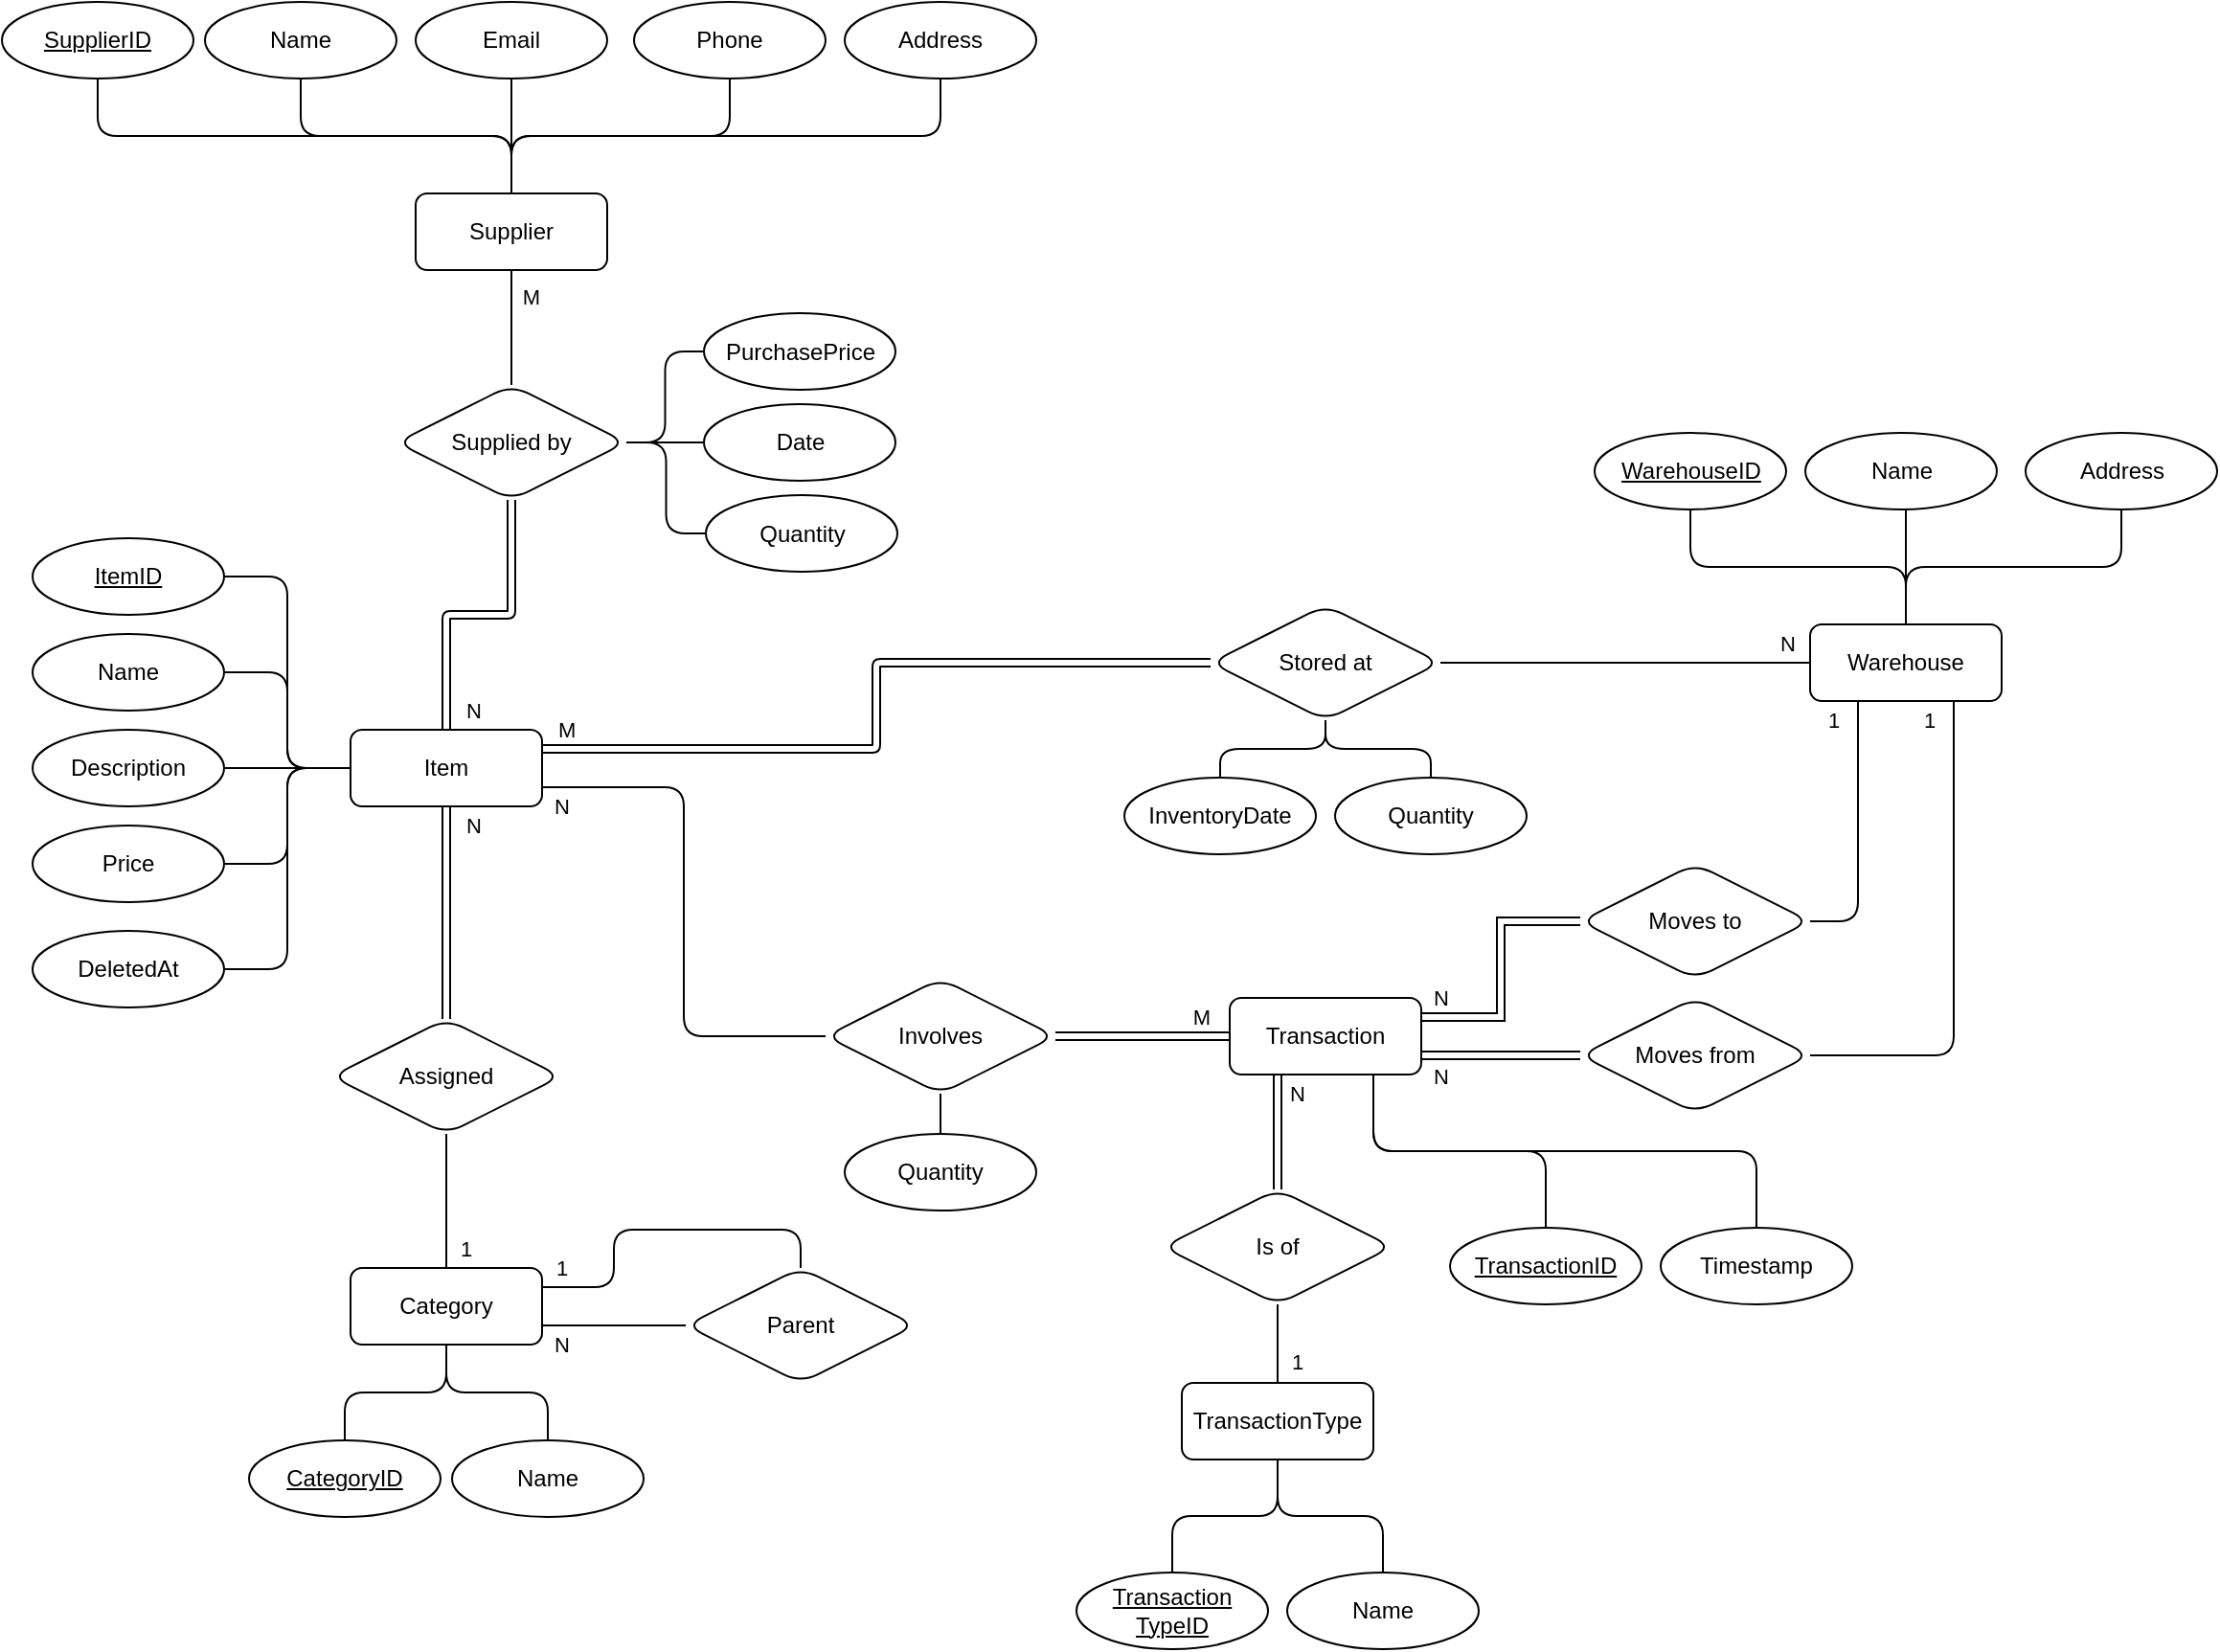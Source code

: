 <mxfile version="26.0.9" pages="2">
  <diagram id="-IdPd8V6WHmgXJUZLb8S" name="Entity Relationship">
    <mxGraphModel dx="2230" dy="1226" grid="1" gridSize="10" guides="1" tooltips="1" connect="1" arrows="1" fold="1" page="0" pageScale="1" pageWidth="827" pageHeight="1169" math="0" shadow="0">
      <root>
        <mxCell id="0" />
        <mxCell id="1" parent="0" />
        <mxCell id="gJ4gh3AajOQVxKOba_xv-2" style="edgeStyle=orthogonalEdgeStyle;html=1;entryX=0;entryY=0.5;entryDx=0;entryDy=0;endArrow=none;endFill=0;rounded=1;labelBackgroundColor=none;fontColor=default;exitX=1;exitY=0.25;exitDx=0;exitDy=0;shape=link;" parent="1" source="X15DQP2Ge36uVb0Z_0wF-45" target="gJ4gh3AajOQVxKOba_xv-1" edge="1">
          <mxGeometry relative="1" as="geometry" />
        </mxCell>
        <mxCell id="MabK6VyOBC5WTbX4r10v-186" value="&amp;nbsp;M" style="edgeLabel;html=1;align=center;verticalAlign=middle;resizable=0;points=[];rounded=1;labelBackgroundColor=none;" parent="gJ4gh3AajOQVxKOba_xv-2" vertex="1" connectable="0">
          <mxGeometry x="0.017" y="-1" relative="1" as="geometry">
            <mxPoint x="-165" y="16" as="offset" />
          </mxGeometry>
        </mxCell>
        <mxCell id="mPDHyreOtffyABv_qR63-38" style="edgeStyle=orthogonalEdgeStyle;rounded=1;orthogonalLoop=1;jettySize=auto;html=1;entryX=1;entryY=0.5;entryDx=0;entryDy=0;endArrow=none;startFill=0;strokeColor=default;curved=0;" parent="1" source="X15DQP2Ge36uVb0Z_0wF-45" target="X15DQP2Ge36uVb0Z_0wF-48" edge="1">
          <mxGeometry relative="1" as="geometry" />
        </mxCell>
        <mxCell id="mPDHyreOtffyABv_qR63-39" style="edgeStyle=orthogonalEdgeStyle;rounded=1;orthogonalLoop=1;jettySize=auto;html=1;exitX=0;exitY=0.5;exitDx=0;exitDy=0;entryX=1;entryY=0.5;entryDx=0;entryDy=0;endArrow=none;startFill=0;strokeColor=default;curved=0;" parent="1" source="X15DQP2Ge36uVb0Z_0wF-45" target="X15DQP2Ge36uVb0Z_0wF-47" edge="1">
          <mxGeometry relative="1" as="geometry" />
        </mxCell>
        <mxCell id="mPDHyreOtffyABv_qR63-40" style="edgeStyle=orthogonalEdgeStyle;rounded=1;orthogonalLoop=1;jettySize=auto;html=1;exitX=0;exitY=0.5;exitDx=0;exitDy=0;entryX=1;entryY=0.5;entryDx=0;entryDy=0;endArrow=none;startFill=0;strokeColor=default;curved=0;" parent="1" source="X15DQP2Ge36uVb0Z_0wF-45" target="X15DQP2Ge36uVb0Z_0wF-46" edge="1">
          <mxGeometry relative="1" as="geometry" />
        </mxCell>
        <mxCell id="mPDHyreOtffyABv_qR63-41" style="edgeStyle=orthogonalEdgeStyle;rounded=1;orthogonalLoop=1;jettySize=auto;html=1;exitX=0;exitY=0.5;exitDx=0;exitDy=0;entryX=1;entryY=0.5;entryDx=0;entryDy=0;endArrow=none;startFill=0;strokeColor=default;curved=0;" parent="1" source="X15DQP2Ge36uVb0Z_0wF-45" target="X15DQP2Ge36uVb0Z_0wF-51" edge="1">
          <mxGeometry relative="1" as="geometry" />
        </mxCell>
        <mxCell id="SSPjgQ8fvAIdABJG7O3o-61" style="edgeStyle=orthogonalEdgeStyle;rounded=1;orthogonalLoop=1;jettySize=auto;html=1;exitX=0;exitY=0.5;exitDx=0;exitDy=0;entryX=1;entryY=0.5;entryDx=0;entryDy=0;curved=0;endArrow=none;startFill=0;" parent="1" source="X15DQP2Ge36uVb0Z_0wF-45" target="SSPjgQ8fvAIdABJG7O3o-59" edge="1">
          <mxGeometry relative="1" as="geometry" />
        </mxCell>
        <mxCell id="SSPjgQ8fvAIdABJG7O3o-64" style="edgeStyle=orthogonalEdgeStyle;rounded=1;orthogonalLoop=1;jettySize=auto;html=1;entryX=0.5;entryY=0;entryDx=0;entryDy=0;endArrow=none;startFill=0;curved=0;shape=link;" parent="1" source="X15DQP2Ge36uVb0Z_0wF-45" target="SSPjgQ8fvAIdABJG7O3o-63" edge="1">
          <mxGeometry relative="1" as="geometry" />
        </mxCell>
        <mxCell id="B-RtrVW-WOx65kD_6idi-48" value="N" style="edgeLabel;html=1;align=center;verticalAlign=middle;resizable=0;points=[];" parent="SSPjgQ8fvAIdABJG7O3o-64" vertex="1" connectable="0">
          <mxGeometry x="-0.827" y="4" relative="1" as="geometry">
            <mxPoint x="10" as="offset" />
          </mxGeometry>
        </mxCell>
        <mxCell id="u2Hkz_WvKHIfktssvjUx-39" style="edgeStyle=orthogonalEdgeStyle;rounded=1;orthogonalLoop=1;jettySize=auto;html=1;exitX=1;exitY=0.75;exitDx=0;exitDy=0;entryX=0;entryY=0.5;entryDx=0;entryDy=0;endArrow=none;startFill=0;curved=0;" parent="1" source="X15DQP2Ge36uVb0Z_0wF-45" target="u2Hkz_WvKHIfktssvjUx-40" edge="1">
          <mxGeometry relative="1" as="geometry">
            <mxPoint x="-320" y="430" as="targetPoint" />
          </mxGeometry>
        </mxCell>
        <mxCell id="u2Hkz_WvKHIfktssvjUx-63" value="N" style="edgeLabel;html=1;align=center;verticalAlign=middle;resizable=0;points=[];" parent="u2Hkz_WvKHIfktssvjUx-39" vertex="1" connectable="0">
          <mxGeometry x="-0.283" relative="1" as="geometry">
            <mxPoint x="-64" y="-16" as="offset" />
          </mxGeometry>
        </mxCell>
        <mxCell id="u2Hkz_WvKHIfktssvjUx-64" value="M" style="edgeLabel;html=1;align=center;verticalAlign=middle;resizable=0;points=[];" parent="u2Hkz_WvKHIfktssvjUx-39" vertex="1" connectable="0">
          <mxGeometry x="0.877" y="3" relative="1" as="geometry">
            <mxPoint x="213" y="-7" as="offset" />
          </mxGeometry>
        </mxCell>
        <mxCell id="X15DQP2Ge36uVb0Z_0wF-45" value="Item" style="whiteSpace=wrap;html=1;align=center;rounded=1;labelBackgroundColor=none;" parent="1" vertex="1">
          <mxGeometry x="-594" y="290" width="100" height="40" as="geometry" />
        </mxCell>
        <mxCell id="X15DQP2Ge36uVb0Z_0wF-46" value="ItemID" style="ellipse;whiteSpace=wrap;html=1;align=center;fontStyle=4;rounded=1;labelBackgroundColor=none;" parent="1" vertex="1">
          <mxGeometry x="-760" y="190" width="100" height="40" as="geometry" />
        </mxCell>
        <mxCell id="X15DQP2Ge36uVb0Z_0wF-47" value="Name" style="ellipse;whiteSpace=wrap;html=1;align=center;rounded=1;labelBackgroundColor=none;" parent="1" vertex="1">
          <mxGeometry x="-760" y="240" width="100" height="40" as="geometry" />
        </mxCell>
        <mxCell id="X15DQP2Ge36uVb0Z_0wF-48" value="Description" style="ellipse;whiteSpace=wrap;html=1;align=center;rounded=1;labelBackgroundColor=none;" parent="1" vertex="1">
          <mxGeometry x="-760" y="290" width="100" height="40" as="geometry" />
        </mxCell>
        <mxCell id="X15DQP2Ge36uVb0Z_0wF-51" value="Price" style="ellipse;whiteSpace=wrap;html=1;align=center;rounded=1;labelBackgroundColor=none;" parent="1" vertex="1">
          <mxGeometry x="-760" y="340" width="100" height="40" as="geometry" />
        </mxCell>
        <mxCell id="u2Hkz_WvKHIfktssvjUx-43" style="edgeStyle=orthogonalEdgeStyle;rounded=1;orthogonalLoop=1;jettySize=auto;html=1;entryX=1;entryY=0.5;entryDx=0;entryDy=0;endArrow=none;startFill=0;curved=0;exitX=0.75;exitY=1;exitDx=0;exitDy=0;" parent="1" source="X15DQP2Ge36uVb0Z_0wF-58" target="u2Hkz_WvKHIfktssvjUx-41" edge="1">
          <mxGeometry relative="1" as="geometry" />
        </mxCell>
        <mxCell id="u2Hkz_WvKHIfktssvjUx-65" value="1" style="edgeLabel;html=1;align=center;verticalAlign=middle;resizable=0;points=[];" parent="u2Hkz_WvKHIfktssvjUx-43" vertex="1" connectable="0">
          <mxGeometry x="-0.843" relative="1" as="geometry">
            <mxPoint x="-13" y="-11" as="offset" />
          </mxGeometry>
        </mxCell>
        <mxCell id="X15DQP2Ge36uVb0Z_0wF-58" value="Warehouse" style="whiteSpace=wrap;html=1;align=center;rounded=1;labelBackgroundColor=none;" parent="1" vertex="1">
          <mxGeometry x="168" y="235" width="100" height="40" as="geometry" />
        </mxCell>
        <mxCell id="2So1XdxyZ2AjpYnrE43g-39" style="edgeStyle=orthogonalEdgeStyle;rounded=1;orthogonalLoop=1;jettySize=auto;html=1;entryX=0.5;entryY=0;entryDx=0;entryDy=0;endArrow=none;startFill=0;exitX=0.5;exitY=1;exitDx=0;exitDy=0;" parent="1" source="X15DQP2Ge36uVb0Z_0wF-59" target="X15DQP2Ge36uVb0Z_0wF-58" edge="1">
          <mxGeometry relative="1" as="geometry">
            <Array as="points">
              <mxPoint x="106" y="205" />
              <mxPoint x="218" y="205" />
            </Array>
          </mxGeometry>
        </mxCell>
        <mxCell id="X15DQP2Ge36uVb0Z_0wF-59" value="WarehouseID" style="ellipse;whiteSpace=wrap;html=1;align=center;fontStyle=4;rounded=1;labelBackgroundColor=none;" parent="1" vertex="1">
          <mxGeometry x="55.5" y="135" width="100" height="40" as="geometry" />
        </mxCell>
        <mxCell id="2So1XdxyZ2AjpYnrE43g-40" style="edgeStyle=orthogonalEdgeStyle;rounded=1;orthogonalLoop=1;jettySize=auto;html=1;entryX=0.5;entryY=0;entryDx=0;entryDy=0;endArrow=none;startFill=0;" parent="1" source="X15DQP2Ge36uVb0Z_0wF-60" target="X15DQP2Ge36uVb0Z_0wF-58" edge="1">
          <mxGeometry relative="1" as="geometry">
            <Array as="points">
              <mxPoint x="218" y="195" />
              <mxPoint x="218" y="195" />
            </Array>
          </mxGeometry>
        </mxCell>
        <mxCell id="X15DQP2Ge36uVb0Z_0wF-60" value="Name" style="ellipse;whiteSpace=wrap;html=1;align=center;rounded=1;labelBackgroundColor=none;" parent="1" vertex="1">
          <mxGeometry x="165.5" y="135" width="100" height="40" as="geometry" />
        </mxCell>
        <mxCell id="37" style="edgeStyle=orthogonalEdgeStyle;html=1;entryX=0;entryY=0.5;entryDx=0;entryDy=0;endArrow=none;endFill=0;rounded=1;labelBackgroundColor=none;fontColor=default;exitX=1;exitY=0.5;exitDx=0;exitDy=0;" parent="1" source="gJ4gh3AajOQVxKOba_xv-1" target="X15DQP2Ge36uVb0Z_0wF-58" edge="1">
          <mxGeometry relative="1" as="geometry">
            <Array as="points" />
          </mxGeometry>
        </mxCell>
        <mxCell id="MabK6VyOBC5WTbX4r10v-91" value="N" style="edgeLabel;html=1;align=center;verticalAlign=middle;resizable=0;points=[];rounded=1;labelBackgroundColor=none;" parent="37" vertex="1" connectable="0">
          <mxGeometry x="0.385" y="-1" relative="1" as="geometry">
            <mxPoint x="47" y="-11" as="offset" />
          </mxGeometry>
        </mxCell>
        <mxCell id="gJ4gh3AajOQVxKOba_xv-1" value="Stored at" style="shape=rhombus;perimeter=rhombusPerimeter;whiteSpace=wrap;html=1;align=center;rounded=1;labelBackgroundColor=none;" parent="1" vertex="1">
          <mxGeometry x="-145" y="225" width="120" height="60" as="geometry" />
        </mxCell>
        <mxCell id="zPHU5pYGophFMNfqE69X-41" style="edgeStyle=orthogonalEdgeStyle;html=1;entryX=0.5;entryY=1;entryDx=0;entryDy=0;endArrow=none;endFill=0;rounded=1;labelBackgroundColor=none;fontColor=default;" parent="1" source="zPHU5pYGophFMNfqE69X-40" target="gJ4gh3AajOQVxKOba_xv-1" edge="1">
          <mxGeometry relative="1" as="geometry" />
        </mxCell>
        <mxCell id="zPHU5pYGophFMNfqE69X-40" value="InventoryDate" style="ellipse;whiteSpace=wrap;html=1;align=center;rounded=1;labelBackgroundColor=none;" parent="1" vertex="1">
          <mxGeometry x="-190" y="315" width="100" height="40" as="geometry" />
        </mxCell>
        <mxCell id="4b5mmPbWSpkRKRc2UZv8-40" style="edgeStyle=orthogonalEdgeStyle;html=1;entryX=0.5;entryY=1;entryDx=0;entryDy=0;endArrow=none;endFill=0;rounded=1;labelBackgroundColor=none;fontColor=default;" parent="1" source="4b5mmPbWSpkRKRc2UZv8-39" target="gJ4gh3AajOQVxKOba_xv-1" edge="1">
          <mxGeometry relative="1" as="geometry" />
        </mxCell>
        <mxCell id="4b5mmPbWSpkRKRc2UZv8-39" value="Quantity" style="ellipse;whiteSpace=wrap;html=1;align=center;rounded=1;labelBackgroundColor=none;" parent="1" vertex="1">
          <mxGeometry x="-80" y="315" width="100" height="40" as="geometry" />
        </mxCell>
        <mxCell id="lJ7JyG9Pe2XssjPItGHo-38" style="edgeStyle=orthogonalEdgeStyle;rounded=1;orthogonalLoop=1;jettySize=auto;html=1;entryX=0.5;entryY=0;entryDx=0;entryDy=0;endArrow=none;startFill=0;curved=0;exitX=0.5;exitY=1;exitDx=0;exitDy=0;" parent="1" source="lJ7JyG9Pe2XssjPItGHo-37" target="X15DQP2Ge36uVb0Z_0wF-58" edge="1">
          <mxGeometry relative="1" as="geometry">
            <Array as="points">
              <mxPoint x="331" y="205" />
              <mxPoint x="218" y="205" />
            </Array>
          </mxGeometry>
        </mxCell>
        <mxCell id="lJ7JyG9Pe2XssjPItGHo-37" value="Address" style="ellipse;whiteSpace=wrap;html=1;align=center;rounded=1;labelBackgroundColor=none;" parent="1" vertex="1">
          <mxGeometry x="280.5" y="135" width="100" height="40" as="geometry" />
        </mxCell>
        <mxCell id="SSPjgQ8fvAIdABJG7O3o-46" style="edgeStyle=orthogonalEdgeStyle;rounded=1;orthogonalLoop=1;jettySize=auto;html=1;entryX=0.5;entryY=1;entryDx=0;entryDy=0;endArrow=none;startFill=0;curved=0;" parent="1" source="SSPjgQ8fvAIdABJG7O3o-37" target="SSPjgQ8fvAIdABJG7O3o-40" edge="1">
          <mxGeometry relative="1" as="geometry" />
        </mxCell>
        <mxCell id="SSPjgQ8fvAIdABJG7O3o-47" style="edgeStyle=orthogonalEdgeStyle;rounded=1;orthogonalLoop=1;jettySize=auto;html=1;exitX=0.5;exitY=0;exitDx=0;exitDy=0;entryX=0.5;entryY=1;entryDx=0;entryDy=0;endArrow=none;startFill=0;curved=0;" parent="1" source="SSPjgQ8fvAIdABJG7O3o-37" target="SSPjgQ8fvAIdABJG7O3o-38" edge="1">
          <mxGeometry relative="1" as="geometry" />
        </mxCell>
        <mxCell id="SSPjgQ8fvAIdABJG7O3o-48" style="edgeStyle=orthogonalEdgeStyle;rounded=1;orthogonalLoop=1;jettySize=auto;html=1;exitX=0.5;exitY=0;exitDx=0;exitDy=0;entryX=0.5;entryY=1;entryDx=0;entryDy=0;endArrow=none;startFill=0;curved=0;" parent="1" source="SSPjgQ8fvAIdABJG7O3o-37" target="SSPjgQ8fvAIdABJG7O3o-39" edge="1">
          <mxGeometry relative="1" as="geometry" />
        </mxCell>
        <mxCell id="SSPjgQ8fvAIdABJG7O3o-49" style="edgeStyle=orthogonalEdgeStyle;rounded=1;orthogonalLoop=1;jettySize=auto;html=1;exitX=0.5;exitY=0;exitDx=0;exitDy=0;entryX=0.5;entryY=1;entryDx=0;entryDy=0;endArrow=none;startFill=0;curved=0;" parent="1" source="SSPjgQ8fvAIdABJG7O3o-37" target="SSPjgQ8fvAIdABJG7O3o-41" edge="1">
          <mxGeometry relative="1" as="geometry" />
        </mxCell>
        <mxCell id="SSPjgQ8fvAIdABJG7O3o-50" style="edgeStyle=orthogonalEdgeStyle;rounded=1;orthogonalLoop=1;jettySize=auto;html=1;exitX=0.5;exitY=0;exitDx=0;exitDy=0;entryX=0.5;entryY=1;entryDx=0;entryDy=0;endArrow=none;startFill=0;curved=0;" parent="1" source="SSPjgQ8fvAIdABJG7O3o-37" target="SSPjgQ8fvAIdABJG7O3o-42" edge="1">
          <mxGeometry relative="1" as="geometry" />
        </mxCell>
        <mxCell id="SSPjgQ8fvAIdABJG7O3o-37" value="Supplier" style="whiteSpace=wrap;html=1;align=center;rounded=1;labelBackgroundColor=none;" parent="1" vertex="1">
          <mxGeometry x="-560" y="10" width="100" height="40" as="geometry" />
        </mxCell>
        <mxCell id="SSPjgQ8fvAIdABJG7O3o-38" value="Name" style="ellipse;whiteSpace=wrap;html=1;align=center;rounded=1;labelBackgroundColor=none;" parent="1" vertex="1">
          <mxGeometry x="-670" y="-90" width="100" height="40" as="geometry" />
        </mxCell>
        <mxCell id="SSPjgQ8fvAIdABJG7O3o-39" value="SupplierID" style="ellipse;whiteSpace=wrap;html=1;align=center;fontStyle=4;rounded=1;labelBackgroundColor=none;" parent="1" vertex="1">
          <mxGeometry x="-776" y="-90" width="100" height="40" as="geometry" />
        </mxCell>
        <mxCell id="SSPjgQ8fvAIdABJG7O3o-40" value="Email" style="ellipse;whiteSpace=wrap;html=1;align=center;rounded=1;labelBackgroundColor=none;" parent="1" vertex="1">
          <mxGeometry x="-560" y="-90" width="100" height="40" as="geometry" />
        </mxCell>
        <mxCell id="SSPjgQ8fvAIdABJG7O3o-41" value="Phone" style="ellipse;whiteSpace=wrap;html=1;align=center;rounded=1;labelBackgroundColor=none;" parent="1" vertex="1">
          <mxGeometry x="-446" y="-90" width="100" height="40" as="geometry" />
        </mxCell>
        <mxCell id="SSPjgQ8fvAIdABJG7O3o-42" value="Address" style="ellipse;whiteSpace=wrap;html=1;align=center;rounded=1;labelBackgroundColor=none;" parent="1" vertex="1">
          <mxGeometry x="-336" y="-90" width="100" height="40" as="geometry" />
        </mxCell>
        <mxCell id="SSPjgQ8fvAIdABJG7O3o-44" style="edgeStyle=orthogonalEdgeStyle;rounded=1;orthogonalLoop=1;jettySize=auto;html=1;entryX=0.5;entryY=0;entryDx=0;entryDy=0;endArrow=none;startFill=0;curved=0;shape=link;" parent="1" source="SSPjgQ8fvAIdABJG7O3o-43" target="X15DQP2Ge36uVb0Z_0wF-45" edge="1">
          <mxGeometry relative="1" as="geometry" />
        </mxCell>
        <mxCell id="SSPjgQ8fvAIdABJG7O3o-53" value="N" style="edgeLabel;html=1;align=center;verticalAlign=middle;resizable=0;points=[];" parent="SSPjgQ8fvAIdABJG7O3o-44" vertex="1" connectable="0">
          <mxGeometry x="0.858" y="3" relative="1" as="geometry">
            <mxPoint x="11" y="1" as="offset" />
          </mxGeometry>
        </mxCell>
        <mxCell id="SSPjgQ8fvAIdABJG7O3o-45" style="edgeStyle=orthogonalEdgeStyle;rounded=1;orthogonalLoop=1;jettySize=auto;html=1;entryX=0.5;entryY=1;entryDx=0;entryDy=0;endArrow=none;startFill=0;curved=0;" parent="1" source="SSPjgQ8fvAIdABJG7O3o-43" target="SSPjgQ8fvAIdABJG7O3o-37" edge="1">
          <mxGeometry relative="1" as="geometry" />
        </mxCell>
        <mxCell id="SSPjgQ8fvAIdABJG7O3o-52" value="M" style="edgeLabel;html=1;align=center;verticalAlign=middle;resizable=0;points=[];" parent="SSPjgQ8fvAIdABJG7O3o-45" vertex="1" connectable="0">
          <mxGeometry x="0.638" y="-2" relative="1" as="geometry">
            <mxPoint x="8" y="3" as="offset" />
          </mxGeometry>
        </mxCell>
        <mxCell id="SSPjgQ8fvAIdABJG7O3o-55" style="edgeStyle=orthogonalEdgeStyle;rounded=1;orthogonalLoop=1;jettySize=auto;html=1;exitX=1;exitY=0.5;exitDx=0;exitDy=0;entryX=0;entryY=0.5;entryDx=0;entryDy=0;endArrow=none;startFill=0;curved=0;" parent="1" source="SSPjgQ8fvAIdABJG7O3o-43" target="SSPjgQ8fvAIdABJG7O3o-54" edge="1">
          <mxGeometry relative="1" as="geometry" />
        </mxCell>
        <mxCell id="SSPjgQ8fvAIdABJG7O3o-57" style="edgeStyle=orthogonalEdgeStyle;rounded=1;orthogonalLoop=1;jettySize=auto;html=1;entryX=0;entryY=0.5;entryDx=0;entryDy=0;endArrow=none;startFill=0;curved=0;" parent="1" source="SSPjgQ8fvAIdABJG7O3o-43" target="SSPjgQ8fvAIdABJG7O3o-56" edge="1">
          <mxGeometry relative="1" as="geometry" />
        </mxCell>
        <mxCell id="yUlQSOEZZR9aq-qztBVd-39" style="edgeStyle=orthogonalEdgeStyle;rounded=1;orthogonalLoop=1;jettySize=auto;html=1;exitX=1;exitY=0.5;exitDx=0;exitDy=0;entryX=0;entryY=0.5;entryDx=0;entryDy=0;endArrow=none;startFill=0;" edge="1" parent="1" source="SSPjgQ8fvAIdABJG7O3o-43" target="yUlQSOEZZR9aq-qztBVd-37">
          <mxGeometry relative="1" as="geometry" />
        </mxCell>
        <mxCell id="SSPjgQ8fvAIdABJG7O3o-43" value="Supplied by" style="shape=rhombus;perimeter=rhombusPerimeter;whiteSpace=wrap;html=1;align=center;rounded=1;labelBackgroundColor=none;" parent="1" vertex="1">
          <mxGeometry x="-570" y="110" width="120" height="60" as="geometry" />
        </mxCell>
        <mxCell id="SSPjgQ8fvAIdABJG7O3o-54" value="PurchasePrice" style="ellipse;whiteSpace=wrap;html=1;align=center;rounded=1;labelBackgroundColor=none;" parent="1" vertex="1">
          <mxGeometry x="-409.5" y="72.5" width="100" height="40" as="geometry" />
        </mxCell>
        <mxCell id="SSPjgQ8fvAIdABJG7O3o-56" value="Date" style="ellipse;whiteSpace=wrap;html=1;align=center;rounded=1;labelBackgroundColor=none;" parent="1" vertex="1">
          <mxGeometry x="-409.5" y="120" width="100" height="40" as="geometry" />
        </mxCell>
        <mxCell id="u2Hkz_WvKHIfktssvjUx-51" style="edgeStyle=orthogonalEdgeStyle;rounded=1;orthogonalLoop=1;jettySize=auto;html=1;exitX=0.25;exitY=1;exitDx=0;exitDy=0;entryX=0.5;entryY=0;entryDx=0;entryDy=0;curved=0;endArrow=none;startFill=0;shape=link;" parent="1" source="SSPjgQ8fvAIdABJG7O3o-58" target="u2Hkz_WvKHIfktssvjUx-49" edge="1">
          <mxGeometry relative="1" as="geometry" />
        </mxCell>
        <mxCell id="u2Hkz_WvKHIfktssvjUx-62" value="N" style="edgeLabel;html=1;align=center;verticalAlign=middle;resizable=0;points=[];" parent="u2Hkz_WvKHIfktssvjUx-51" vertex="1" connectable="0">
          <mxGeometry x="-0.338" relative="1" as="geometry">
            <mxPoint x="10" y="-10" as="offset" />
          </mxGeometry>
        </mxCell>
        <mxCell id="u2Hkz_WvKHIfktssvjUx-58" style="edgeStyle=orthogonalEdgeStyle;rounded=1;orthogonalLoop=1;jettySize=auto;html=1;exitX=0.75;exitY=1;exitDx=0;exitDy=0;entryX=0.5;entryY=0;entryDx=0;entryDy=0;endArrow=none;startFill=0;curved=0;" parent="1" source="SSPjgQ8fvAIdABJG7O3o-58" target="u2Hkz_WvKHIfktssvjUx-47" edge="1">
          <mxGeometry relative="1" as="geometry" />
        </mxCell>
        <mxCell id="u2Hkz_WvKHIfktssvjUx-59" style="edgeStyle=orthogonalEdgeStyle;rounded=1;orthogonalLoop=1;jettySize=auto;html=1;exitX=0.75;exitY=1;exitDx=0;exitDy=0;entryX=0.5;entryY=0;entryDx=0;entryDy=0;endArrow=none;startFill=0;curved=0;" parent="1" source="SSPjgQ8fvAIdABJG7O3o-58" target="u2Hkz_WvKHIfktssvjUx-45" edge="1">
          <mxGeometry relative="1" as="geometry" />
        </mxCell>
        <mxCell id="SSPjgQ8fvAIdABJG7O3o-58" value="Transaction" style="whiteSpace=wrap;html=1;align=center;rounded=1;labelBackgroundColor=none;" parent="1" vertex="1">
          <mxGeometry x="-135" y="430" width="100" height="40" as="geometry" />
        </mxCell>
        <mxCell id="SSPjgQ8fvAIdABJG7O3o-59" value="DeletedAt" style="ellipse;whiteSpace=wrap;html=1;align=center;rounded=1;labelBackgroundColor=none;" parent="1" vertex="1">
          <mxGeometry x="-760" y="395" width="100" height="40" as="geometry" />
        </mxCell>
        <mxCell id="B-RtrVW-WOx65kD_6idi-41" style="edgeStyle=orthogonalEdgeStyle;rounded=1;orthogonalLoop=1;jettySize=auto;html=1;exitX=1;exitY=0.75;exitDx=0;exitDy=0;entryX=0;entryY=0.5;entryDx=0;entryDy=0;endArrow=none;startFill=0;curved=0;" parent="1" source="SSPjgQ8fvAIdABJG7O3o-62" target="B-RtrVW-WOx65kD_6idi-37" edge="1">
          <mxGeometry relative="1" as="geometry" />
        </mxCell>
        <mxCell id="B-RtrVW-WOx65kD_6idi-43" value="N" style="edgeLabel;html=1;align=center;verticalAlign=middle;resizable=0;points=[];" parent="B-RtrVW-WOx65kD_6idi-41" vertex="1" connectable="0">
          <mxGeometry x="0.147" relative="1" as="geometry">
            <mxPoint x="-33" y="10" as="offset" />
          </mxGeometry>
        </mxCell>
        <mxCell id="B-RtrVW-WOx65kD_6idi-45" style="edgeStyle=orthogonalEdgeStyle;rounded=1;orthogonalLoop=1;jettySize=auto;html=1;entryX=0.5;entryY=0;entryDx=0;entryDy=0;endArrow=none;startFill=0;curved=0;" parent="1" source="SSPjgQ8fvAIdABJG7O3o-62" target="SSPjgQ8fvAIdABJG7O3o-66" edge="1">
          <mxGeometry relative="1" as="geometry" />
        </mxCell>
        <mxCell id="B-RtrVW-WOx65kD_6idi-46" style="edgeStyle=orthogonalEdgeStyle;rounded=1;orthogonalLoop=1;jettySize=auto;html=1;endArrow=none;startFill=0;curved=0;" parent="1" source="SSPjgQ8fvAIdABJG7O3o-62" target="SSPjgQ8fvAIdABJG7O3o-67" edge="1">
          <mxGeometry relative="1" as="geometry" />
        </mxCell>
        <mxCell id="SSPjgQ8fvAIdABJG7O3o-62" value="Category" style="whiteSpace=wrap;html=1;align=center;rounded=1;labelBackgroundColor=none;" parent="1" vertex="1">
          <mxGeometry x="-594" y="571" width="100" height="40" as="geometry" />
        </mxCell>
        <mxCell id="SSPjgQ8fvAIdABJG7O3o-65" style="edgeStyle=orthogonalEdgeStyle;rounded=1;orthogonalLoop=1;jettySize=auto;html=1;entryX=0.5;entryY=0;entryDx=0;entryDy=0;endArrow=none;startFill=0;curved=0;" parent="1" source="SSPjgQ8fvAIdABJG7O3o-63" target="SSPjgQ8fvAIdABJG7O3o-62" edge="1">
          <mxGeometry relative="1" as="geometry" />
        </mxCell>
        <mxCell id="B-RtrVW-WOx65kD_6idi-47" value="1" style="edgeLabel;html=1;align=center;verticalAlign=middle;resizable=0;points=[];" parent="SSPjgQ8fvAIdABJG7O3o-65" vertex="1" connectable="0">
          <mxGeometry x="0.454" y="1" relative="1" as="geometry">
            <mxPoint x="9" y="9" as="offset" />
          </mxGeometry>
        </mxCell>
        <mxCell id="SSPjgQ8fvAIdABJG7O3o-63" value="Assigned" style="shape=rhombus;perimeter=rhombusPerimeter;whiteSpace=wrap;html=1;align=center;rounded=1;labelBackgroundColor=none;" parent="1" vertex="1">
          <mxGeometry x="-604" y="441" width="120" height="60" as="geometry" />
        </mxCell>
        <mxCell id="SSPjgQ8fvAIdABJG7O3o-66" value="CategoryID" style="ellipse;whiteSpace=wrap;html=1;align=center;fontStyle=4;rounded=1;labelBackgroundColor=none;" parent="1" vertex="1">
          <mxGeometry x="-647" y="661" width="100" height="40" as="geometry" />
        </mxCell>
        <mxCell id="SSPjgQ8fvAIdABJG7O3o-67" value="Name" style="ellipse;whiteSpace=wrap;html=1;align=center;rounded=1;labelBackgroundColor=none;" parent="1" vertex="1">
          <mxGeometry x="-541" y="661" width="100" height="40" as="geometry" />
        </mxCell>
        <mxCell id="B-RtrVW-WOx65kD_6idi-42" style="edgeStyle=orthogonalEdgeStyle;rounded=1;orthogonalLoop=1;jettySize=auto;html=1;entryX=1;entryY=0.25;entryDx=0;entryDy=0;endArrow=none;startFill=0;curved=0;exitX=0.5;exitY=0;exitDx=0;exitDy=0;" parent="1" source="B-RtrVW-WOx65kD_6idi-37" target="SSPjgQ8fvAIdABJG7O3o-62" edge="1">
          <mxGeometry relative="1" as="geometry" />
        </mxCell>
        <mxCell id="B-RtrVW-WOx65kD_6idi-44" value="1" style="edgeLabel;html=1;align=center;verticalAlign=middle;resizable=0;points=[];" parent="B-RtrVW-WOx65kD_6idi-42" vertex="1" connectable="0">
          <mxGeometry x="0.081" y="2" relative="1" as="geometry">
            <mxPoint x="-45" y="18" as="offset" />
          </mxGeometry>
        </mxCell>
        <mxCell id="B-RtrVW-WOx65kD_6idi-37" value="Parent" style="shape=rhombus;perimeter=rhombusPerimeter;whiteSpace=wrap;html=1;align=center;rounded=1;labelBackgroundColor=none;" parent="1" vertex="1">
          <mxGeometry x="-419" y="571" width="120" height="60" as="geometry" />
        </mxCell>
        <mxCell id="u2Hkz_WvKHIfktssvjUx-42" style="edgeStyle=orthogonalEdgeStyle;rounded=1;orthogonalLoop=1;jettySize=auto;html=1;exitX=1;exitY=0.5;exitDx=0;exitDy=0;entryX=0;entryY=0.5;entryDx=0;entryDy=0;endArrow=none;startFill=0;curved=0;shape=link;" parent="1" source="u2Hkz_WvKHIfktssvjUx-40" target="SSPjgQ8fvAIdABJG7O3o-58" edge="1">
          <mxGeometry relative="1" as="geometry" />
        </mxCell>
        <mxCell id="iBA5Qe43KPJfqwNhG-mT-38" style="edgeStyle=orthogonalEdgeStyle;rounded=0;orthogonalLoop=1;jettySize=auto;html=1;exitX=0.5;exitY=1;exitDx=0;exitDy=0;entryX=0.5;entryY=0;entryDx=0;entryDy=0;endArrow=none;startFill=0;" parent="1" source="u2Hkz_WvKHIfktssvjUx-40" target="iBA5Qe43KPJfqwNhG-mT-37" edge="1">
          <mxGeometry relative="1" as="geometry" />
        </mxCell>
        <mxCell id="u2Hkz_WvKHIfktssvjUx-40" value="Involves" style="shape=rhombus;perimeter=rhombusPerimeter;whiteSpace=wrap;html=1;align=center;rounded=1;labelBackgroundColor=none;" parent="1" vertex="1">
          <mxGeometry x="-346" y="420" width="120" height="60" as="geometry" />
        </mxCell>
        <mxCell id="u2Hkz_WvKHIfktssvjUx-44" value="" style="edgeStyle=orthogonalEdgeStyle;rounded=1;orthogonalLoop=1;jettySize=auto;html=1;exitX=0;exitY=0.5;exitDx=0;exitDy=0;entryX=1;entryY=0.75;entryDx=0;entryDy=0;endArrow=none;startFill=0;curved=0;shape=link;" parent="1" source="u2Hkz_WvKHIfktssvjUx-41" target="SSPjgQ8fvAIdABJG7O3o-58" edge="1">
          <mxGeometry x="0.639" y="10" relative="1" as="geometry">
            <mxPoint as="offset" />
          </mxGeometry>
        </mxCell>
        <mxCell id="k455u58sz0ys7r-5oO99-40" value="N" style="edgeLabel;html=1;align=center;verticalAlign=middle;resizable=0;points=[];" parent="u2Hkz_WvKHIfktssvjUx-44" vertex="1" connectable="0">
          <mxGeometry x="0.635" y="2" relative="1" as="geometry">
            <mxPoint x="-5" y="9" as="offset" />
          </mxGeometry>
        </mxCell>
        <mxCell id="u2Hkz_WvKHIfktssvjUx-41" value="Moves from" style="shape=rhombus;perimeter=rhombusPerimeter;whiteSpace=wrap;html=1;align=center;rounded=1;labelBackgroundColor=none;" parent="1" vertex="1">
          <mxGeometry x="48" y="430" width="120" height="60" as="geometry" />
        </mxCell>
        <mxCell id="u2Hkz_WvKHIfktssvjUx-45" value="Timestamp" style="ellipse;whiteSpace=wrap;html=1;align=center;rounded=1;labelBackgroundColor=none;" parent="1" vertex="1">
          <mxGeometry x="90" y="550" width="100" height="40" as="geometry" />
        </mxCell>
        <mxCell id="u2Hkz_WvKHIfktssvjUx-47" value="TransactionID" style="ellipse;whiteSpace=wrap;html=1;align=center;fontStyle=4;rounded=1;labelBackgroundColor=none;" parent="1" vertex="1">
          <mxGeometry x="-20" y="550" width="100" height="40" as="geometry" />
        </mxCell>
        <mxCell id="u2Hkz_WvKHIfktssvjUx-55" style="edgeStyle=orthogonalEdgeStyle;rounded=1;orthogonalLoop=1;jettySize=auto;html=1;entryX=0.5;entryY=0;entryDx=0;entryDy=0;endArrow=none;startFill=0;curved=0;" parent="1" source="u2Hkz_WvKHIfktssvjUx-48" target="u2Hkz_WvKHIfktssvjUx-53" edge="1">
          <mxGeometry relative="1" as="geometry" />
        </mxCell>
        <mxCell id="u2Hkz_WvKHIfktssvjUx-56" style="edgeStyle=orthogonalEdgeStyle;rounded=1;orthogonalLoop=1;jettySize=auto;html=1;entryX=0.5;entryY=0;entryDx=0;entryDy=0;endArrow=none;startFill=0;curved=0;" parent="1" source="u2Hkz_WvKHIfktssvjUx-48" target="u2Hkz_WvKHIfktssvjUx-54" edge="1">
          <mxGeometry relative="1" as="geometry" />
        </mxCell>
        <mxCell id="u2Hkz_WvKHIfktssvjUx-48" value="TransactionType" style="whiteSpace=wrap;html=1;align=center;rounded=1;labelBackgroundColor=none;" parent="1" vertex="1">
          <mxGeometry x="-160" y="631" width="100" height="40" as="geometry" />
        </mxCell>
        <mxCell id="u2Hkz_WvKHIfktssvjUx-52" style="edgeStyle=orthogonalEdgeStyle;rounded=1;orthogonalLoop=1;jettySize=auto;html=1;entryX=0.5;entryY=0;entryDx=0;entryDy=0;curved=0;endArrow=none;startFill=0;" parent="1" source="u2Hkz_WvKHIfktssvjUx-49" target="u2Hkz_WvKHIfktssvjUx-48" edge="1">
          <mxGeometry relative="1" as="geometry" />
        </mxCell>
        <mxCell id="u2Hkz_WvKHIfktssvjUx-61" value="1" style="edgeLabel;html=1;align=center;verticalAlign=middle;resizable=0;points=[];" parent="u2Hkz_WvKHIfktssvjUx-52" vertex="1" connectable="0">
          <mxGeometry x="0.513" y="3" relative="1" as="geometry">
            <mxPoint x="7" y="-1" as="offset" />
          </mxGeometry>
        </mxCell>
        <mxCell id="u2Hkz_WvKHIfktssvjUx-49" value="Is of" style="shape=rhombus;perimeter=rhombusPerimeter;whiteSpace=wrap;html=1;align=center;rounded=1;labelBackgroundColor=none;" parent="1" vertex="1">
          <mxGeometry x="-170" y="530" width="120" height="60" as="geometry" />
        </mxCell>
        <mxCell id="u2Hkz_WvKHIfktssvjUx-53" value="Transaction&lt;div&gt;TypeID&lt;/div&gt;" style="ellipse;whiteSpace=wrap;html=1;align=center;fontStyle=4;rounded=1;labelBackgroundColor=none;" parent="1" vertex="1">
          <mxGeometry x="-215" y="730" width="100" height="40" as="geometry" />
        </mxCell>
        <mxCell id="u2Hkz_WvKHIfktssvjUx-54" value="Name" style="ellipse;whiteSpace=wrap;html=1;align=center;rounded=1;labelBackgroundColor=none;" parent="1" vertex="1">
          <mxGeometry x="-105" y="730" width="100" height="40" as="geometry" />
        </mxCell>
        <mxCell id="k455u58sz0ys7r-5oO99-38" style="edgeStyle=orthogonalEdgeStyle;rounded=0;orthogonalLoop=1;jettySize=auto;html=1;exitX=0;exitY=0.5;exitDx=0;exitDy=0;entryX=1;entryY=0.25;entryDx=0;entryDy=0;endArrow=none;startFill=0;shape=link;" parent="1" source="k455u58sz0ys7r-5oO99-37" target="SSPjgQ8fvAIdABJG7O3o-58" edge="1">
          <mxGeometry relative="1" as="geometry" />
        </mxCell>
        <mxCell id="k455u58sz0ys7r-5oO99-41" value="N" style="edgeLabel;html=1;align=center;verticalAlign=middle;resizable=0;points=[];" parent="k455u58sz0ys7r-5oO99-38" vertex="1" connectable="0">
          <mxGeometry x="0.858" relative="1" as="geometry">
            <mxPoint y="-10" as="offset" />
          </mxGeometry>
        </mxCell>
        <mxCell id="k455u58sz0ys7r-5oO99-39" style="edgeStyle=orthogonalEdgeStyle;rounded=1;orthogonalLoop=1;jettySize=auto;html=1;entryX=0.25;entryY=1;entryDx=0;entryDy=0;curved=0;endArrow=none;startFill=0;exitX=1;exitY=0.5;exitDx=0;exitDy=0;" parent="1" source="k455u58sz0ys7r-5oO99-37" target="X15DQP2Ge36uVb0Z_0wF-58" edge="1">
          <mxGeometry relative="1" as="geometry" />
        </mxCell>
        <mxCell id="k455u58sz0ys7r-5oO99-42" value="1" style="edgeLabel;html=1;align=center;verticalAlign=middle;resizable=0;points=[];" parent="k455u58sz0ys7r-5oO99-39" vertex="1" connectable="0">
          <mxGeometry x="0.771" y="-1" relative="1" as="geometry">
            <mxPoint x="-14" y="-6" as="offset" />
          </mxGeometry>
        </mxCell>
        <mxCell id="k455u58sz0ys7r-5oO99-37" value="Moves to" style="shape=rhombus;perimeter=rhombusPerimeter;whiteSpace=wrap;html=1;align=center;rounded=1;labelBackgroundColor=none;" parent="1" vertex="1">
          <mxGeometry x="48" y="360" width="120" height="60" as="geometry" />
        </mxCell>
        <mxCell id="iBA5Qe43KPJfqwNhG-mT-37" value="Quantity" style="ellipse;whiteSpace=wrap;html=1;align=center;rounded=1;labelBackgroundColor=none;" parent="1" vertex="1">
          <mxGeometry x="-336" y="501" width="100" height="40" as="geometry" />
        </mxCell>
        <mxCell id="yUlQSOEZZR9aq-qztBVd-37" value="Quantity" style="ellipse;whiteSpace=wrap;html=1;align=center;rounded=1;labelBackgroundColor=none;" vertex="1" parent="1">
          <mxGeometry x="-408.5" y="167.5" width="100" height="40" as="geometry" />
        </mxCell>
      </root>
    </mxGraphModel>
  </diagram>
  <diagram name="Tabels" id="X-19RsMbxUD26dumCcnc">
    <mxGraphModel dx="2128" dy="598" grid="1" gridSize="10" guides="1" tooltips="1" connect="1" arrows="1" fold="1" page="0" pageScale="1" pageWidth="827" pageHeight="1169" math="0" shadow="0">
      <root>
        <mxCell id="0" />
        <mxCell id="1" parent="0" />
        <mxCell id="87" value="Item" style="shape=table;startSize=30;container=1;collapsible=1;childLayout=tableLayout;fixedRows=1;rowLines=0;fontStyle=1;align=center;resizeLast=1;rounded=1;" parent="1" vertex="1">
          <mxGeometry x="80" y="700" width="180" height="210" as="geometry">
            <mxRectangle x="-720" y="840" width="70" height="30" as="alternateBounds" />
          </mxGeometry>
        </mxCell>
        <mxCell id="88" value="" style="shape=tableRow;horizontal=0;startSize=0;swimlaneHead=0;swimlaneBody=0;fillColor=none;collapsible=0;dropTarget=0;points=[[0,0.5],[1,0.5]];portConstraint=eastwest;top=0;left=0;right=0;bottom=1;rounded=1;" parent="87" vertex="1">
          <mxGeometry y="30" width="180" height="30" as="geometry" />
        </mxCell>
        <mxCell id="89" value="PK" style="shape=partialRectangle;connectable=0;fillColor=none;top=0;left=0;bottom=0;right=0;fontStyle=1;overflow=hidden;rounded=1;" parent="88" vertex="1">
          <mxGeometry width="30" height="30" as="geometry">
            <mxRectangle width="30" height="30" as="alternateBounds" />
          </mxGeometry>
        </mxCell>
        <mxCell id="90" value="ItemID" style="shape=partialRectangle;connectable=0;fillColor=none;top=0;left=0;bottom=0;right=0;align=left;spacingLeft=6;fontStyle=5;overflow=hidden;rounded=1;" parent="88" vertex="1">
          <mxGeometry x="30" width="150" height="30" as="geometry">
            <mxRectangle width="150" height="30" as="alternateBounds" />
          </mxGeometry>
        </mxCell>
        <mxCell id="91" value="" style="shape=tableRow;horizontal=0;startSize=0;swimlaneHead=0;swimlaneBody=0;fillColor=none;collapsible=0;dropTarget=0;points=[[0,0.5],[1,0.5]];portConstraint=eastwest;top=0;left=0;right=0;bottom=0;rounded=1;" parent="87" vertex="1">
          <mxGeometry y="60" width="180" height="30" as="geometry" />
        </mxCell>
        <mxCell id="92" value="" style="shape=partialRectangle;connectable=0;fillColor=none;top=0;left=0;bottom=0;right=0;editable=1;overflow=hidden;rounded=1;" parent="91" vertex="1">
          <mxGeometry width="30" height="30" as="geometry">
            <mxRectangle width="30" height="30" as="alternateBounds" />
          </mxGeometry>
        </mxCell>
        <mxCell id="93" value="Name" style="shape=partialRectangle;connectable=0;fillColor=none;top=0;left=0;bottom=0;right=0;align=left;spacingLeft=6;overflow=hidden;rounded=1;" parent="91" vertex="1">
          <mxGeometry x="30" width="150" height="30" as="geometry">
            <mxRectangle width="150" height="30" as="alternateBounds" />
          </mxGeometry>
        </mxCell>
        <mxCell id="94" value="" style="shape=tableRow;horizontal=0;startSize=0;swimlaneHead=0;swimlaneBody=0;fillColor=none;collapsible=0;dropTarget=0;points=[[0,0.5],[1,0.5]];portConstraint=eastwest;top=0;left=0;right=0;bottom=0;rounded=1;" parent="87" vertex="1">
          <mxGeometry y="90" width="180" height="30" as="geometry" />
        </mxCell>
        <mxCell id="95" value="" style="shape=partialRectangle;connectable=0;fillColor=none;top=0;left=0;bottom=0;right=0;editable=1;overflow=hidden;rounded=1;" parent="94" vertex="1">
          <mxGeometry width="30" height="30" as="geometry">
            <mxRectangle width="30" height="30" as="alternateBounds" />
          </mxGeometry>
        </mxCell>
        <mxCell id="96" value="Description" style="shape=partialRectangle;connectable=0;fillColor=none;top=0;left=0;bottom=0;right=0;align=left;spacingLeft=6;overflow=hidden;rounded=1;" parent="94" vertex="1">
          <mxGeometry x="30" width="150" height="30" as="geometry">
            <mxRectangle width="150" height="30" as="alternateBounds" />
          </mxGeometry>
        </mxCell>
        <mxCell id="97" value="" style="shape=tableRow;horizontal=0;startSize=0;swimlaneHead=0;swimlaneBody=0;fillColor=none;collapsible=0;dropTarget=0;points=[[0,0.5],[1,0.5]];portConstraint=eastwest;top=0;left=0;right=0;bottom=0;rounded=1;" parent="87" vertex="1">
          <mxGeometry y="120" width="180" height="30" as="geometry" />
        </mxCell>
        <mxCell id="98" value="" style="shape=partialRectangle;connectable=0;fillColor=none;top=0;left=0;bottom=0;right=0;editable=1;overflow=hidden;rounded=1;" parent="97" vertex="1">
          <mxGeometry width="30" height="30" as="geometry">
            <mxRectangle width="30" height="30" as="alternateBounds" />
          </mxGeometry>
        </mxCell>
        <mxCell id="99" value="Price" style="shape=partialRectangle;connectable=0;fillColor=none;top=0;left=0;bottom=0;right=0;align=left;spacingLeft=6;overflow=hidden;rounded=1;" parent="97" vertex="1">
          <mxGeometry x="30" width="150" height="30" as="geometry">
            <mxRectangle width="150" height="30" as="alternateBounds" />
          </mxGeometry>
        </mxCell>
        <mxCell id="x2P2TKAFarz9iKvpQtfo-176" style="shape=tableRow;horizontal=0;startSize=0;swimlaneHead=0;swimlaneBody=0;fillColor=none;collapsible=0;dropTarget=0;points=[[0,0.5],[1,0.5]];portConstraint=eastwest;top=0;left=0;right=0;bottom=0;rounded=1;" parent="87" vertex="1">
          <mxGeometry y="150" width="180" height="30" as="geometry" />
        </mxCell>
        <mxCell id="x2P2TKAFarz9iKvpQtfo-177" style="shape=partialRectangle;connectable=0;fillColor=none;top=0;left=0;bottom=0;right=0;editable=1;overflow=hidden;rounded=1;" parent="x2P2TKAFarz9iKvpQtfo-176" vertex="1">
          <mxGeometry width="30" height="30" as="geometry">
            <mxRectangle width="30" height="30" as="alternateBounds" />
          </mxGeometry>
        </mxCell>
        <mxCell id="x2P2TKAFarz9iKvpQtfo-178" value="DeletedAt" style="shape=partialRectangle;connectable=0;fillColor=none;top=0;left=0;bottom=0;right=0;align=left;spacingLeft=6;overflow=hidden;rounded=1;" parent="x2P2TKAFarz9iKvpQtfo-176" vertex="1">
          <mxGeometry x="30" width="150" height="30" as="geometry">
            <mxRectangle width="150" height="30" as="alternateBounds" />
          </mxGeometry>
        </mxCell>
        <mxCell id="jEY8aN0eH_E_Iz6kV7d6-177" style="shape=tableRow;horizontal=0;startSize=0;swimlaneHead=0;swimlaneBody=0;fillColor=none;collapsible=0;dropTarget=0;points=[[0,0.5],[1,0.5]];portConstraint=eastwest;top=0;left=0;right=0;bottom=0;rounded=1;" parent="87" vertex="1">
          <mxGeometry y="180" width="180" height="30" as="geometry" />
        </mxCell>
        <mxCell id="jEY8aN0eH_E_Iz6kV7d6-178" value="FK" style="shape=partialRectangle;connectable=0;fillColor=none;top=0;left=0;bottom=0;right=0;editable=1;overflow=hidden;rounded=1;" parent="jEY8aN0eH_E_Iz6kV7d6-177" vertex="1">
          <mxGeometry width="30" height="30" as="geometry">
            <mxRectangle width="30" height="30" as="alternateBounds" />
          </mxGeometry>
        </mxCell>
        <mxCell id="jEY8aN0eH_E_Iz6kV7d6-179" value="CategoryID*" style="shape=partialRectangle;connectable=0;fillColor=none;top=0;left=0;bottom=0;right=0;align=left;spacingLeft=6;overflow=hidden;rounded=1;" parent="jEY8aN0eH_E_Iz6kV7d6-177" vertex="1">
          <mxGeometry x="30" width="150" height="30" as="geometry">
            <mxRectangle width="150" height="30" as="alternateBounds" />
          </mxGeometry>
        </mxCell>
        <mxCell id="154" value="ItemWarehouse" style="shape=table;startSize=30;container=1;collapsible=1;childLayout=tableLayout;fixedRows=1;rowLines=0;fontStyle=1;align=center;resizeLast=1;rounded=1;" parent="1" vertex="1">
          <mxGeometry x="360" y="700" width="180" height="150" as="geometry" />
        </mxCell>
        <mxCell id="155" value="" style="shape=tableRow;horizontal=0;startSize=0;swimlaneHead=0;swimlaneBody=0;fillColor=none;collapsible=0;dropTarget=0;points=[[0,0.5],[1,0.5]];portConstraint=eastwest;top=0;left=0;right=0;bottom=0;rounded=1;" parent="154" vertex="1">
          <mxGeometry y="30" width="180" height="30" as="geometry" />
        </mxCell>
        <mxCell id="156" value="PK, FK" style="shape=partialRectangle;connectable=0;fillColor=none;top=0;left=0;bottom=0;right=0;fontStyle=1;overflow=hidden;rounded=1;" parent="155" vertex="1">
          <mxGeometry width="60" height="30" as="geometry">
            <mxRectangle width="60" height="30" as="alternateBounds" />
          </mxGeometry>
        </mxCell>
        <mxCell id="157" value="Item*" style="shape=partialRectangle;connectable=0;fillColor=none;top=0;left=0;bottom=0;right=0;align=left;spacingLeft=6;fontStyle=5;overflow=hidden;rounded=1;" parent="155" vertex="1">
          <mxGeometry x="60" width="120" height="30" as="geometry">
            <mxRectangle width="120" height="30" as="alternateBounds" />
          </mxGeometry>
        </mxCell>
        <mxCell id="158" value="" style="shape=tableRow;horizontal=0;startSize=0;swimlaneHead=0;swimlaneBody=0;fillColor=none;collapsible=0;dropTarget=0;points=[[0,0.5],[1,0.5]];portConstraint=eastwest;top=0;left=0;right=0;bottom=1;rounded=1;" parent="154" vertex="1">
          <mxGeometry y="60" width="180" height="30" as="geometry" />
        </mxCell>
        <mxCell id="159" value="PK, FK" style="shape=partialRectangle;connectable=0;fillColor=none;top=0;left=0;bottom=0;right=0;fontStyle=1;overflow=hidden;rounded=1;" parent="158" vertex="1">
          <mxGeometry width="60" height="30" as="geometry">
            <mxRectangle width="60" height="30" as="alternateBounds" />
          </mxGeometry>
        </mxCell>
        <mxCell id="160" value="Warehouse*" style="shape=partialRectangle;connectable=0;fillColor=none;top=0;left=0;bottom=0;right=0;align=left;spacingLeft=6;fontStyle=5;overflow=hidden;rounded=1;" parent="158" vertex="1">
          <mxGeometry x="60" width="120" height="30" as="geometry">
            <mxRectangle width="120" height="30" as="alternateBounds" />
          </mxGeometry>
        </mxCell>
        <mxCell id="161" value="" style="shape=tableRow;horizontal=0;startSize=0;swimlaneHead=0;swimlaneBody=0;fillColor=none;collapsible=0;dropTarget=0;points=[[0,0.5],[1,0.5]];portConstraint=eastwest;top=0;left=0;right=0;bottom=0;rounded=1;" parent="154" vertex="1">
          <mxGeometry y="90" width="180" height="30" as="geometry" />
        </mxCell>
        <mxCell id="162" value="" style="shape=partialRectangle;connectable=0;fillColor=none;top=0;left=0;bottom=0;right=0;editable=1;overflow=hidden;rounded=1;" parent="161" vertex="1">
          <mxGeometry width="60" height="30" as="geometry">
            <mxRectangle width="60" height="30" as="alternateBounds" />
          </mxGeometry>
        </mxCell>
        <mxCell id="163" value="Quantity" style="shape=partialRectangle;connectable=0;fillColor=none;top=0;left=0;bottom=0;right=0;align=left;spacingLeft=6;overflow=hidden;rounded=1;" parent="161" vertex="1">
          <mxGeometry x="60" width="120" height="30" as="geometry">
            <mxRectangle width="120" height="30" as="alternateBounds" />
          </mxGeometry>
        </mxCell>
        <mxCell id="ZOUmZxdnbHDAm0hCvJOH-176" style="shape=tableRow;horizontal=0;startSize=0;swimlaneHead=0;swimlaneBody=0;fillColor=none;collapsible=0;dropTarget=0;points=[[0,0.5],[1,0.5]];portConstraint=eastwest;top=0;left=0;right=0;bottom=0;rounded=1;" parent="154" vertex="1">
          <mxGeometry y="120" width="180" height="30" as="geometry" />
        </mxCell>
        <mxCell id="ZOUmZxdnbHDAm0hCvJOH-177" style="shape=partialRectangle;connectable=0;fillColor=none;top=0;left=0;bottom=0;right=0;editable=1;overflow=hidden;rounded=1;" parent="ZOUmZxdnbHDAm0hCvJOH-176" vertex="1">
          <mxGeometry width="60" height="30" as="geometry">
            <mxRectangle width="60" height="30" as="alternateBounds" />
          </mxGeometry>
        </mxCell>
        <mxCell id="ZOUmZxdnbHDAm0hCvJOH-178" value="InventoryDate" style="shape=partialRectangle;connectable=0;fillColor=none;top=0;left=0;bottom=0;right=0;align=left;spacingLeft=6;overflow=hidden;rounded=1;" parent="ZOUmZxdnbHDAm0hCvJOH-176" vertex="1">
          <mxGeometry x="60" width="120" height="30" as="geometry">
            <mxRectangle width="120" height="30" as="alternateBounds" />
          </mxGeometry>
        </mxCell>
        <mxCell id="167" value="Warehouse" style="shape=table;startSize=30;container=1;collapsible=1;childLayout=tableLayout;fixedRows=1;rowLines=0;fontStyle=1;align=center;resizeLast=1;rounded=1;" parent="1" vertex="1">
          <mxGeometry x="640" y="730" width="180" height="120" as="geometry" />
        </mxCell>
        <mxCell id="168" value="" style="shape=tableRow;horizontal=0;startSize=0;swimlaneHead=0;swimlaneBody=0;fillColor=none;collapsible=0;dropTarget=0;points=[[0,0.5],[1,0.5]];portConstraint=eastwest;top=0;left=0;right=0;bottom=1;rounded=1;" parent="167" vertex="1">
          <mxGeometry y="30" width="180" height="30" as="geometry" />
        </mxCell>
        <mxCell id="169" value="PK" style="shape=partialRectangle;connectable=0;fillColor=none;top=0;left=0;bottom=0;right=0;fontStyle=1;overflow=hidden;rounded=1;" parent="168" vertex="1">
          <mxGeometry width="30" height="30" as="geometry">
            <mxRectangle width="30" height="30" as="alternateBounds" />
          </mxGeometry>
        </mxCell>
        <mxCell id="170" value="WarehouseID" style="shape=partialRectangle;connectable=0;fillColor=none;top=0;left=0;bottom=0;right=0;align=left;spacingLeft=6;fontStyle=5;overflow=hidden;rounded=1;" parent="168" vertex="1">
          <mxGeometry x="30" width="150" height="30" as="geometry">
            <mxRectangle width="150" height="30" as="alternateBounds" />
          </mxGeometry>
        </mxCell>
        <mxCell id="171" value="" style="shape=tableRow;horizontal=0;startSize=0;swimlaneHead=0;swimlaneBody=0;fillColor=none;collapsible=0;dropTarget=0;points=[[0,0.5],[1,0.5]];portConstraint=eastwest;top=0;left=0;right=0;bottom=0;rounded=1;" parent="167" vertex="1">
          <mxGeometry y="60" width="180" height="30" as="geometry" />
        </mxCell>
        <mxCell id="172" value="" style="shape=partialRectangle;connectable=0;fillColor=none;top=0;left=0;bottom=0;right=0;editable=1;overflow=hidden;rounded=1;" parent="171" vertex="1">
          <mxGeometry width="30" height="30" as="geometry">
            <mxRectangle width="30" height="30" as="alternateBounds" />
          </mxGeometry>
        </mxCell>
        <mxCell id="173" value="Name" style="shape=partialRectangle;connectable=0;fillColor=none;top=0;left=0;bottom=0;right=0;align=left;spacingLeft=6;overflow=hidden;rounded=1;" parent="171" vertex="1">
          <mxGeometry x="30" width="150" height="30" as="geometry">
            <mxRectangle width="150" height="30" as="alternateBounds" />
          </mxGeometry>
        </mxCell>
        <mxCell id="174" value="" style="shape=tableRow;horizontal=0;startSize=0;swimlaneHead=0;swimlaneBody=0;fillColor=none;collapsible=0;dropTarget=0;points=[[0,0.5],[1,0.5]];portConstraint=eastwest;top=0;left=0;right=0;bottom=0;rounded=1;" parent="167" vertex="1">
          <mxGeometry y="90" width="180" height="30" as="geometry" />
        </mxCell>
        <mxCell id="175" value="" style="shape=partialRectangle;connectable=0;fillColor=none;top=0;left=0;bottom=0;right=0;editable=1;overflow=hidden;rounded=1;" parent="174" vertex="1">
          <mxGeometry width="30" height="30" as="geometry">
            <mxRectangle width="30" height="30" as="alternateBounds" />
          </mxGeometry>
        </mxCell>
        <mxCell id="176" value="Address" style="shape=partialRectangle;connectable=0;fillColor=none;top=0;left=0;bottom=0;right=0;align=left;spacingLeft=6;overflow=hidden;rounded=1;" parent="174" vertex="1">
          <mxGeometry x="30" width="150" height="30" as="geometry">
            <mxRectangle width="150" height="30" as="alternateBounds" />
          </mxGeometry>
        </mxCell>
        <mxCell id="NgCR5Z2Uf9liRK6gi1Le-240" style="edgeStyle=orthogonalEdgeStyle;html=1;entryX=1;entryY=0.5;entryDx=0;entryDy=0;endArrow=none;endFill=0;" parent="1" source="168" target="158" edge="1">
          <mxGeometry relative="1" as="geometry" />
        </mxCell>
        <mxCell id="NgCR5Z2Uf9liRK6gi1Le-241" style="edgeStyle=orthogonalEdgeStyle;html=1;entryX=0;entryY=0.5;entryDx=0;entryDy=0;endArrow=none;endFill=0;" parent="1" source="88" target="155" edge="1">
          <mxGeometry relative="1" as="geometry" />
        </mxCell>
        <mxCell id="6wxuaRxXgAhZIhoHQSZH-176" value="Category" style="shape=table;startSize=30;container=1;collapsible=1;childLayout=tableLayout;fixedRows=1;rowLines=0;fontStyle=1;align=center;resizeLast=1;rounded=1;" parent="1" vertex="1">
          <mxGeometry x="360" y="960" width="180" height="150" as="geometry">
            <mxRectangle x="-720" y="840" width="70" height="30" as="alternateBounds" />
          </mxGeometry>
        </mxCell>
        <mxCell id="6wxuaRxXgAhZIhoHQSZH-177" value="" style="shape=tableRow;horizontal=0;startSize=0;swimlaneHead=0;swimlaneBody=0;fillColor=none;collapsible=0;dropTarget=0;points=[[0,0.5],[1,0.5]];portConstraint=eastwest;top=0;left=0;right=0;bottom=1;rounded=1;" parent="6wxuaRxXgAhZIhoHQSZH-176" vertex="1">
          <mxGeometry y="30" width="180" height="30" as="geometry" />
        </mxCell>
        <mxCell id="6wxuaRxXgAhZIhoHQSZH-178" value="PK" style="shape=partialRectangle;connectable=0;fillColor=none;top=0;left=0;bottom=0;right=0;fontStyle=1;overflow=hidden;rounded=1;" parent="6wxuaRxXgAhZIhoHQSZH-177" vertex="1">
          <mxGeometry width="30" height="30" as="geometry">
            <mxRectangle width="30" height="30" as="alternateBounds" />
          </mxGeometry>
        </mxCell>
        <mxCell id="6wxuaRxXgAhZIhoHQSZH-179" value="CategoryID" style="shape=partialRectangle;connectable=0;fillColor=none;top=0;left=0;bottom=0;right=0;align=left;spacingLeft=6;fontStyle=5;overflow=hidden;rounded=1;" parent="6wxuaRxXgAhZIhoHQSZH-177" vertex="1">
          <mxGeometry x="30" width="150" height="30" as="geometry">
            <mxRectangle width="150" height="30" as="alternateBounds" />
          </mxGeometry>
        </mxCell>
        <mxCell id="6wxuaRxXgAhZIhoHQSZH-180" value="" style="shape=tableRow;horizontal=0;startSize=0;swimlaneHead=0;swimlaneBody=0;fillColor=none;collapsible=0;dropTarget=0;points=[[0,0.5],[1,0.5]];portConstraint=eastwest;top=0;left=0;right=0;bottom=0;rounded=1;" parent="6wxuaRxXgAhZIhoHQSZH-176" vertex="1">
          <mxGeometry y="60" width="180" height="30" as="geometry" />
        </mxCell>
        <mxCell id="6wxuaRxXgAhZIhoHQSZH-181" value="" style="shape=partialRectangle;connectable=0;fillColor=none;top=0;left=0;bottom=0;right=0;editable=1;overflow=hidden;rounded=1;" parent="6wxuaRxXgAhZIhoHQSZH-180" vertex="1">
          <mxGeometry width="30" height="30" as="geometry">
            <mxRectangle width="30" height="30" as="alternateBounds" />
          </mxGeometry>
        </mxCell>
        <mxCell id="6wxuaRxXgAhZIhoHQSZH-182" value="Name" style="shape=partialRectangle;connectable=0;fillColor=none;top=0;left=0;bottom=0;right=0;align=left;spacingLeft=6;overflow=hidden;rounded=1;" parent="6wxuaRxXgAhZIhoHQSZH-180" vertex="1">
          <mxGeometry x="30" width="150" height="30" as="geometry">
            <mxRectangle width="150" height="30" as="alternateBounds" />
          </mxGeometry>
        </mxCell>
        <mxCell id="6wxuaRxXgAhZIhoHQSZH-183" value="" style="shape=tableRow;horizontal=0;startSize=0;swimlaneHead=0;swimlaneBody=0;fillColor=none;collapsible=0;dropTarget=0;points=[[0,0.5],[1,0.5]];portConstraint=eastwest;top=0;left=0;right=0;bottom=0;rounded=1;" parent="6wxuaRxXgAhZIhoHQSZH-176" vertex="1">
          <mxGeometry y="90" width="180" height="30" as="geometry" />
        </mxCell>
        <mxCell id="6wxuaRxXgAhZIhoHQSZH-184" value="" style="shape=partialRectangle;connectable=0;fillColor=none;top=0;left=0;bottom=0;right=0;editable=1;overflow=hidden;rounded=1;" parent="6wxuaRxXgAhZIhoHQSZH-183" vertex="1">
          <mxGeometry width="30" height="30" as="geometry">
            <mxRectangle width="30" height="30" as="alternateBounds" />
          </mxGeometry>
        </mxCell>
        <mxCell id="6wxuaRxXgAhZIhoHQSZH-185" value="Description" style="shape=partialRectangle;connectable=0;fillColor=none;top=0;left=0;bottom=0;right=0;align=left;spacingLeft=6;overflow=hidden;rounded=1;" parent="6wxuaRxXgAhZIhoHQSZH-183" vertex="1">
          <mxGeometry x="30" width="150" height="30" as="geometry">
            <mxRectangle width="150" height="30" as="alternateBounds" />
          </mxGeometry>
        </mxCell>
        <mxCell id="6wxuaRxXgAhZIhoHQSZH-186" value="" style="shape=tableRow;horizontal=0;startSize=0;swimlaneHead=0;swimlaneBody=0;fillColor=none;collapsible=0;dropTarget=0;points=[[0,0.5],[1,0.5]];portConstraint=eastwest;top=0;left=0;right=0;bottom=0;rounded=1;" parent="6wxuaRxXgAhZIhoHQSZH-176" vertex="1">
          <mxGeometry y="120" width="180" height="30" as="geometry" />
        </mxCell>
        <mxCell id="6wxuaRxXgAhZIhoHQSZH-187" value="FK" style="shape=partialRectangle;connectable=0;fillColor=none;top=0;left=0;bottom=0;right=0;editable=1;overflow=hidden;rounded=1;" parent="6wxuaRxXgAhZIhoHQSZH-186" vertex="1">
          <mxGeometry width="30" height="30" as="geometry">
            <mxRectangle width="30" height="30" as="alternateBounds" />
          </mxGeometry>
        </mxCell>
        <mxCell id="6wxuaRxXgAhZIhoHQSZH-188" value="ParentCategoryID*" style="shape=partialRectangle;connectable=0;fillColor=none;top=0;left=0;bottom=0;right=0;align=left;spacingLeft=6;overflow=hidden;rounded=1;" parent="6wxuaRxXgAhZIhoHQSZH-186" vertex="1">
          <mxGeometry x="30" width="150" height="30" as="geometry">
            <mxRectangle width="150" height="30" as="alternateBounds" />
          </mxGeometry>
        </mxCell>
        <mxCell id="jEY8aN0eH_E_Iz6kV7d6-180" style="edgeStyle=orthogonalEdgeStyle;rounded=1;orthogonalLoop=1;jettySize=auto;html=1;entryX=0;entryY=0.5;entryDx=0;entryDy=0;endArrow=none;startFill=0;" parent="1" source="jEY8aN0eH_E_Iz6kV7d6-177" target="6wxuaRxXgAhZIhoHQSZH-177" edge="1">
          <mxGeometry relative="1" as="geometry" />
        </mxCell>
        <mxCell id="-af3a-PUVdfVnqso_gJ0-176" value="Supplier" style="shape=table;startSize=30;container=1;collapsible=1;childLayout=tableLayout;fixedRows=1;rowLines=0;fontStyle=1;align=center;resizeLast=1;rounded=1;" parent="1" vertex="1">
          <mxGeometry x="-210" y="920" width="180" height="180" as="geometry" />
        </mxCell>
        <mxCell id="-af3a-PUVdfVnqso_gJ0-177" value="" style="shape=tableRow;horizontal=0;startSize=0;swimlaneHead=0;swimlaneBody=0;fillColor=none;collapsible=0;dropTarget=0;points=[[0,0.5],[1,0.5]];portConstraint=eastwest;top=0;left=0;right=0;bottom=1;rounded=1;" parent="-af3a-PUVdfVnqso_gJ0-176" vertex="1">
          <mxGeometry y="30" width="180" height="30" as="geometry" />
        </mxCell>
        <mxCell id="-af3a-PUVdfVnqso_gJ0-178" value="PK" style="shape=partialRectangle;connectable=0;fillColor=none;top=0;left=0;bottom=0;right=0;fontStyle=1;overflow=hidden;rounded=1;" parent="-af3a-PUVdfVnqso_gJ0-177" vertex="1">
          <mxGeometry width="30" height="30" as="geometry">
            <mxRectangle width="30" height="30" as="alternateBounds" />
          </mxGeometry>
        </mxCell>
        <mxCell id="-af3a-PUVdfVnqso_gJ0-179" value="SupplierID" style="shape=partialRectangle;connectable=0;fillColor=none;top=0;left=0;bottom=0;right=0;align=left;spacingLeft=6;fontStyle=5;overflow=hidden;rounded=1;" parent="-af3a-PUVdfVnqso_gJ0-177" vertex="1">
          <mxGeometry x="30" width="150" height="30" as="geometry">
            <mxRectangle width="150" height="30" as="alternateBounds" />
          </mxGeometry>
        </mxCell>
        <mxCell id="-af3a-PUVdfVnqso_gJ0-180" value="" style="shape=tableRow;horizontal=0;startSize=0;swimlaneHead=0;swimlaneBody=0;fillColor=none;collapsible=0;dropTarget=0;points=[[0,0.5],[1,0.5]];portConstraint=eastwest;top=0;left=0;right=0;bottom=0;rounded=1;" parent="-af3a-PUVdfVnqso_gJ0-176" vertex="1">
          <mxGeometry y="60" width="180" height="30" as="geometry" />
        </mxCell>
        <mxCell id="-af3a-PUVdfVnqso_gJ0-181" value="" style="shape=partialRectangle;connectable=0;fillColor=none;top=0;left=0;bottom=0;right=0;editable=1;overflow=hidden;rounded=1;" parent="-af3a-PUVdfVnqso_gJ0-180" vertex="1">
          <mxGeometry width="30" height="30" as="geometry">
            <mxRectangle width="30" height="30" as="alternateBounds" />
          </mxGeometry>
        </mxCell>
        <mxCell id="-af3a-PUVdfVnqso_gJ0-182" value="Name" style="shape=partialRectangle;connectable=0;fillColor=none;top=0;left=0;bottom=0;right=0;align=left;spacingLeft=6;overflow=hidden;rounded=1;" parent="-af3a-PUVdfVnqso_gJ0-180" vertex="1">
          <mxGeometry x="30" width="150" height="30" as="geometry">
            <mxRectangle width="150" height="30" as="alternateBounds" />
          </mxGeometry>
        </mxCell>
        <mxCell id="-af3a-PUVdfVnqso_gJ0-183" value="" style="shape=tableRow;horizontal=0;startSize=0;swimlaneHead=0;swimlaneBody=0;fillColor=none;collapsible=0;dropTarget=0;points=[[0,0.5],[1,0.5]];portConstraint=eastwest;top=0;left=0;right=0;bottom=0;rounded=1;" parent="-af3a-PUVdfVnqso_gJ0-176" vertex="1">
          <mxGeometry y="90" width="180" height="30" as="geometry" />
        </mxCell>
        <mxCell id="-af3a-PUVdfVnqso_gJ0-184" value="" style="shape=partialRectangle;connectable=0;fillColor=none;top=0;left=0;bottom=0;right=0;editable=1;overflow=hidden;rounded=1;" parent="-af3a-PUVdfVnqso_gJ0-183" vertex="1">
          <mxGeometry width="30" height="30" as="geometry">
            <mxRectangle width="30" height="30" as="alternateBounds" />
          </mxGeometry>
        </mxCell>
        <mxCell id="-af3a-PUVdfVnqso_gJ0-185" value="Email" style="shape=partialRectangle;connectable=0;fillColor=none;top=0;left=0;bottom=0;right=0;align=left;spacingLeft=6;overflow=hidden;rounded=1;" parent="-af3a-PUVdfVnqso_gJ0-183" vertex="1">
          <mxGeometry x="30" width="150" height="30" as="geometry">
            <mxRectangle width="150" height="30" as="alternateBounds" />
          </mxGeometry>
        </mxCell>
        <mxCell id="Ge6LMnqHs7lhmEIGf-aY-176" style="shape=tableRow;horizontal=0;startSize=0;swimlaneHead=0;swimlaneBody=0;fillColor=none;collapsible=0;dropTarget=0;points=[[0,0.5],[1,0.5]];portConstraint=eastwest;top=0;left=0;right=0;bottom=0;rounded=1;" parent="-af3a-PUVdfVnqso_gJ0-176" vertex="1">
          <mxGeometry y="120" width="180" height="30" as="geometry" />
        </mxCell>
        <mxCell id="Ge6LMnqHs7lhmEIGf-aY-177" style="shape=partialRectangle;connectable=0;fillColor=none;top=0;left=0;bottom=0;right=0;editable=1;overflow=hidden;rounded=1;" parent="Ge6LMnqHs7lhmEIGf-aY-176" vertex="1">
          <mxGeometry width="30" height="30" as="geometry">
            <mxRectangle width="30" height="30" as="alternateBounds" />
          </mxGeometry>
        </mxCell>
        <mxCell id="Ge6LMnqHs7lhmEIGf-aY-178" value="Phone" style="shape=partialRectangle;connectable=0;fillColor=none;top=0;left=0;bottom=0;right=0;align=left;spacingLeft=6;overflow=hidden;rounded=1;" parent="Ge6LMnqHs7lhmEIGf-aY-176" vertex="1">
          <mxGeometry x="30" width="150" height="30" as="geometry">
            <mxRectangle width="150" height="30" as="alternateBounds" />
          </mxGeometry>
        </mxCell>
        <mxCell id="Ge6LMnqHs7lhmEIGf-aY-179" style="shape=tableRow;horizontal=0;startSize=0;swimlaneHead=0;swimlaneBody=0;fillColor=none;collapsible=0;dropTarget=0;points=[[0,0.5],[1,0.5]];portConstraint=eastwest;top=0;left=0;right=0;bottom=0;rounded=1;" parent="-af3a-PUVdfVnqso_gJ0-176" vertex="1">
          <mxGeometry y="150" width="180" height="30" as="geometry" />
        </mxCell>
        <mxCell id="Ge6LMnqHs7lhmEIGf-aY-180" style="shape=partialRectangle;connectable=0;fillColor=none;top=0;left=0;bottom=0;right=0;editable=1;overflow=hidden;rounded=1;" parent="Ge6LMnqHs7lhmEIGf-aY-179" vertex="1">
          <mxGeometry width="30" height="30" as="geometry">
            <mxRectangle width="30" height="30" as="alternateBounds" />
          </mxGeometry>
        </mxCell>
        <mxCell id="Ge6LMnqHs7lhmEIGf-aY-181" value="Address" style="shape=partialRectangle;connectable=0;fillColor=none;top=0;left=0;bottom=0;right=0;align=left;spacingLeft=6;overflow=hidden;rounded=1;" parent="Ge6LMnqHs7lhmEIGf-aY-179" vertex="1">
          <mxGeometry x="30" width="150" height="30" as="geometry">
            <mxRectangle width="150" height="30" as="alternateBounds" />
          </mxGeometry>
        </mxCell>
        <mxCell id="kp15XsLOpSGPHTSgb2p9-179" style="edgeStyle=orthogonalEdgeStyle;rounded=1;orthogonalLoop=1;jettySize=auto;html=1;entryX=1;entryY=0.5;entryDx=0;entryDy=0;endArrow=none;startFill=0;" parent="1" source="kp15XsLOpSGPHTSgb2p9-176" target="-af3a-PUVdfVnqso_gJ0-177" edge="1">
          <mxGeometry relative="1" as="geometry" />
        </mxCell>
        <mxCell id="N19wXeHw3x6REopIN78C-189" value="Transaction" style="shape=table;startSize=30;container=1;collapsible=1;childLayout=tableLayout;fixedRows=1;rowLines=0;fontStyle=1;align=center;resizeLast=1;rounded=1;" parent="1" vertex="1">
          <mxGeometry x="110" y="400" width="180" height="180" as="geometry" />
        </mxCell>
        <mxCell id="N19wXeHw3x6REopIN78C-193" value="" style="shape=tableRow;horizontal=0;startSize=0;swimlaneHead=0;swimlaneBody=0;fillColor=none;collapsible=0;dropTarget=0;points=[[0,0.5],[1,0.5]];portConstraint=eastwest;top=0;left=0;right=0;bottom=1;rounded=1;" parent="N19wXeHw3x6REopIN78C-189" vertex="1">
          <mxGeometry y="30" width="180" height="30" as="geometry" />
        </mxCell>
        <mxCell id="N19wXeHw3x6REopIN78C-194" value="PK" style="shape=partialRectangle;connectable=0;fillColor=none;top=0;left=0;bottom=0;right=0;fontStyle=1;overflow=hidden;rounded=1;" parent="N19wXeHw3x6REopIN78C-193" vertex="1">
          <mxGeometry width="60" height="30" as="geometry">
            <mxRectangle width="60" height="30" as="alternateBounds" />
          </mxGeometry>
        </mxCell>
        <mxCell id="N19wXeHw3x6REopIN78C-195" value="TransactionID" style="shape=partialRectangle;connectable=0;fillColor=none;top=0;left=0;bottom=0;right=0;align=left;spacingLeft=6;fontStyle=5;overflow=hidden;rounded=1;" parent="N19wXeHw3x6REopIN78C-193" vertex="1">
          <mxGeometry x="60" width="120" height="30" as="geometry">
            <mxRectangle width="120" height="30" as="alternateBounds" />
          </mxGeometry>
        </mxCell>
        <mxCell id="Zx6kOCb-SLe0lvZp4nRa-176" style="shape=tableRow;horizontal=0;startSize=0;swimlaneHead=0;swimlaneBody=0;fillColor=none;collapsible=0;dropTarget=0;points=[[0,0.5],[1,0.5]];portConstraint=eastwest;top=0;left=0;right=0;bottom=0;rounded=1;" parent="N19wXeHw3x6REopIN78C-189" vertex="1">
          <mxGeometry y="60" width="180" height="30" as="geometry" />
        </mxCell>
        <mxCell id="Zx6kOCb-SLe0lvZp4nRa-177" style="shape=partialRectangle;connectable=0;fillColor=none;top=0;left=0;bottom=0;right=0;editable=1;overflow=hidden;rounded=1;" parent="Zx6kOCb-SLe0lvZp4nRa-176" vertex="1">
          <mxGeometry width="60" height="30" as="geometry">
            <mxRectangle width="60" height="30" as="alternateBounds" />
          </mxGeometry>
        </mxCell>
        <mxCell id="Zx6kOCb-SLe0lvZp4nRa-178" value="Timestamp" style="shape=partialRectangle;connectable=0;fillColor=none;top=0;left=0;bottom=0;right=0;align=left;spacingLeft=6;overflow=hidden;rounded=1;" parent="Zx6kOCb-SLe0lvZp4nRa-176" vertex="1">
          <mxGeometry x="60" width="120" height="30" as="geometry">
            <mxRectangle width="120" height="30" as="alternateBounds" />
          </mxGeometry>
        </mxCell>
        <mxCell id="N19wXeHw3x6REopIN78C-196" value="" style="shape=tableRow;horizontal=0;startSize=0;swimlaneHead=0;swimlaneBody=0;fillColor=none;collapsible=0;dropTarget=0;points=[[0,0.5],[1,0.5]];portConstraint=eastwest;top=0;left=0;right=0;bottom=0;rounded=1;" parent="N19wXeHw3x6REopIN78C-189" vertex="1">
          <mxGeometry y="90" width="180" height="30" as="geometry" />
        </mxCell>
        <mxCell id="N19wXeHw3x6REopIN78C-197" value="FK" style="shape=partialRectangle;connectable=0;fillColor=none;top=0;left=0;bottom=0;right=0;editable=1;overflow=hidden;rounded=1;" parent="N19wXeHw3x6REopIN78C-196" vertex="1">
          <mxGeometry width="60" height="30" as="geometry">
            <mxRectangle width="60" height="30" as="alternateBounds" />
          </mxGeometry>
        </mxCell>
        <mxCell id="N19wXeHw3x6REopIN78C-198" value="ToWarehouse*" style="shape=partialRectangle;connectable=0;fillColor=none;top=0;left=0;bottom=0;right=0;align=left;spacingLeft=6;overflow=hidden;rounded=1;" parent="N19wXeHw3x6REopIN78C-196" vertex="1">
          <mxGeometry x="60" width="120" height="30" as="geometry">
            <mxRectangle width="120" height="30" as="alternateBounds" />
          </mxGeometry>
        </mxCell>
        <mxCell id="N19wXeHw3x6REopIN78C-199" style="shape=tableRow;horizontal=0;startSize=0;swimlaneHead=0;swimlaneBody=0;fillColor=none;collapsible=0;dropTarget=0;points=[[0,0.5],[1,0.5]];portConstraint=eastwest;top=0;left=0;right=0;bottom=0;rounded=1;" parent="N19wXeHw3x6REopIN78C-189" vertex="1">
          <mxGeometry y="120" width="180" height="30" as="geometry" />
        </mxCell>
        <mxCell id="N19wXeHw3x6REopIN78C-200" value="FK" style="shape=partialRectangle;connectable=0;fillColor=none;top=0;left=0;bottom=0;right=0;editable=1;overflow=hidden;rounded=1;" parent="N19wXeHw3x6REopIN78C-199" vertex="1">
          <mxGeometry width="60" height="30" as="geometry">
            <mxRectangle width="60" height="30" as="alternateBounds" />
          </mxGeometry>
        </mxCell>
        <mxCell id="N19wXeHw3x6REopIN78C-201" value="FromWarehouse*" style="shape=partialRectangle;connectable=0;fillColor=none;top=0;left=0;bottom=0;right=0;align=left;spacingLeft=6;overflow=hidden;rounded=1;" parent="N19wXeHw3x6REopIN78C-199" vertex="1">
          <mxGeometry x="60" width="120" height="30" as="geometry">
            <mxRectangle width="120" height="30" as="alternateBounds" />
          </mxGeometry>
        </mxCell>
        <mxCell id="3LgnZ_3vNabSQEhjgG6G-192" style="shape=tableRow;horizontal=0;startSize=0;swimlaneHead=0;swimlaneBody=0;fillColor=none;collapsible=0;dropTarget=0;points=[[0,0.5],[1,0.5]];portConstraint=eastwest;top=0;left=0;right=0;bottom=0;rounded=1;" vertex="1" parent="N19wXeHw3x6REopIN78C-189">
          <mxGeometry y="150" width="180" height="30" as="geometry" />
        </mxCell>
        <mxCell id="3LgnZ_3vNabSQEhjgG6G-193" value="FK" style="shape=partialRectangle;connectable=0;fillColor=none;top=0;left=0;bottom=0;right=0;editable=1;overflow=hidden;rounded=1;" vertex="1" parent="3LgnZ_3vNabSQEhjgG6G-192">
          <mxGeometry width="60" height="30" as="geometry">
            <mxRectangle width="60" height="30" as="alternateBounds" />
          </mxGeometry>
        </mxCell>
        <mxCell id="3LgnZ_3vNabSQEhjgG6G-194" value="Type*" style="shape=partialRectangle;connectable=0;fillColor=none;top=0;left=0;bottom=0;right=0;align=left;spacingLeft=6;overflow=hidden;rounded=1;" vertex="1" parent="3LgnZ_3vNabSQEhjgG6G-192">
          <mxGeometry x="60" width="120" height="30" as="geometry">
            <mxRectangle width="120" height="30" as="alternateBounds" />
          </mxGeometry>
        </mxCell>
        <mxCell id="U8EKlbdXd0hGFpwMeTrS-195" value="TransactionItem" style="shape=table;startSize=30;container=1;collapsible=1;childLayout=tableLayout;fixedRows=1;rowLines=0;fontStyle=1;align=center;resizeLast=1;rounded=1;" parent="1" vertex="1">
          <mxGeometry x="-150" y="400" width="180" height="120" as="geometry">
            <mxRectangle x="20" y="290" width="130" height="30" as="alternateBounds" />
          </mxGeometry>
        </mxCell>
        <mxCell id="U8EKlbdXd0hGFpwMeTrS-196" value="" style="shape=tableRow;horizontal=0;startSize=0;swimlaneHead=0;swimlaneBody=0;fillColor=none;collapsible=0;dropTarget=0;points=[[0,0.5],[1,0.5]];portConstraint=eastwest;top=0;left=0;right=0;bottom=0;rounded=1;" parent="U8EKlbdXd0hGFpwMeTrS-195" vertex="1">
          <mxGeometry y="30" width="180" height="30" as="geometry" />
        </mxCell>
        <mxCell id="U8EKlbdXd0hGFpwMeTrS-197" value="PK, FK" style="shape=partialRectangle;connectable=0;fillColor=none;top=0;left=0;bottom=0;right=0;fontStyle=1;overflow=hidden;rounded=1;" parent="U8EKlbdXd0hGFpwMeTrS-196" vertex="1">
          <mxGeometry width="60" height="30" as="geometry">
            <mxRectangle width="60" height="30" as="alternateBounds" />
          </mxGeometry>
        </mxCell>
        <mxCell id="U8EKlbdXd0hGFpwMeTrS-198" value="Transaction*" style="shape=partialRectangle;connectable=0;fillColor=none;top=0;left=0;bottom=0;right=0;align=left;spacingLeft=6;fontStyle=5;overflow=hidden;rounded=1;" parent="U8EKlbdXd0hGFpwMeTrS-196" vertex="1">
          <mxGeometry x="60" width="120" height="30" as="geometry">
            <mxRectangle width="120" height="30" as="alternateBounds" />
          </mxGeometry>
        </mxCell>
        <mxCell id="U8EKlbdXd0hGFpwMeTrS-199" value="" style="shape=tableRow;horizontal=0;startSize=0;swimlaneHead=0;swimlaneBody=0;fillColor=none;collapsible=0;dropTarget=0;points=[[0,0.5],[1,0.5]];portConstraint=eastwest;top=0;left=0;right=0;bottom=1;rounded=1;" parent="U8EKlbdXd0hGFpwMeTrS-195" vertex="1">
          <mxGeometry y="60" width="180" height="30" as="geometry" />
        </mxCell>
        <mxCell id="U8EKlbdXd0hGFpwMeTrS-200" value="PK, FK" style="shape=partialRectangle;connectable=0;fillColor=none;top=0;left=0;bottom=0;right=0;fontStyle=1;overflow=hidden;rounded=1;" parent="U8EKlbdXd0hGFpwMeTrS-199" vertex="1">
          <mxGeometry width="60" height="30" as="geometry">
            <mxRectangle width="60" height="30" as="alternateBounds" />
          </mxGeometry>
        </mxCell>
        <mxCell id="U8EKlbdXd0hGFpwMeTrS-201" value="Item*" style="shape=partialRectangle;connectable=0;fillColor=none;top=0;left=0;bottom=0;right=0;align=left;spacingLeft=6;fontStyle=5;overflow=hidden;rounded=1;" parent="U8EKlbdXd0hGFpwMeTrS-199" vertex="1">
          <mxGeometry x="60" width="120" height="30" as="geometry">
            <mxRectangle width="120" height="30" as="alternateBounds" />
          </mxGeometry>
        </mxCell>
        <mxCell id="U8EKlbdXd0hGFpwMeTrS-202" value="" style="shape=tableRow;horizontal=0;startSize=0;swimlaneHead=0;swimlaneBody=0;fillColor=none;collapsible=0;dropTarget=0;points=[[0,0.5],[1,0.5]];portConstraint=eastwest;top=0;left=0;right=0;bottom=0;rounded=1;" parent="U8EKlbdXd0hGFpwMeTrS-195" vertex="1">
          <mxGeometry y="90" width="180" height="30" as="geometry" />
        </mxCell>
        <mxCell id="U8EKlbdXd0hGFpwMeTrS-203" value="" style="shape=partialRectangle;connectable=0;fillColor=none;top=0;left=0;bottom=0;right=0;editable=1;overflow=hidden;rounded=1;" parent="U8EKlbdXd0hGFpwMeTrS-202" vertex="1">
          <mxGeometry width="60" height="30" as="geometry">
            <mxRectangle width="60" height="30" as="alternateBounds" />
          </mxGeometry>
        </mxCell>
        <mxCell id="U8EKlbdXd0hGFpwMeTrS-204" value="Quantity" style="shape=partialRectangle;connectable=0;fillColor=none;top=0;left=0;bottom=0;right=0;align=left;spacingLeft=6;overflow=hidden;rounded=1;" parent="U8EKlbdXd0hGFpwMeTrS-202" vertex="1">
          <mxGeometry x="60" width="120" height="30" as="geometry">
            <mxRectangle width="120" height="30" as="alternateBounds" />
          </mxGeometry>
        </mxCell>
        <mxCell id="VVeIfvlwdut0zFth87Gi-176" style="edgeStyle=orthogonalEdgeStyle;rounded=1;orthogonalLoop=1;jettySize=auto;html=1;entryX=0;entryY=0.5;entryDx=0;entryDy=0;endArrow=none;startFill=0;" parent="1" source="U8EKlbdXd0hGFpwMeTrS-196" target="N19wXeHw3x6REopIN78C-193" edge="1">
          <mxGeometry relative="1" as="geometry" />
        </mxCell>
        <mxCell id="VVeIfvlwdut0zFth87Gi-177" style="edgeStyle=orthogonalEdgeStyle;rounded=1;orthogonalLoop=1;jettySize=auto;html=1;entryX=0;entryY=0.5;entryDx=0;entryDy=0;endArrow=none;startFill=0;" parent="1" source="U8EKlbdXd0hGFpwMeTrS-199" target="88" edge="1">
          <mxGeometry relative="1" as="geometry" />
        </mxCell>
        <mxCell id="3LgnZ_3vNabSQEhjgG6G-176" value="TransactionType" style="shape=table;startSize=30;container=1;collapsible=1;childLayout=tableLayout;fixedRows=1;rowLines=0;fontStyle=1;align=center;resizeLast=1;rounded=1;" vertex="1" parent="1">
          <mxGeometry x="380" y="520" width="180" height="90" as="geometry" />
        </mxCell>
        <mxCell id="3LgnZ_3vNabSQEhjgG6G-177" value="" style="shape=tableRow;horizontal=0;startSize=0;swimlaneHead=0;swimlaneBody=0;fillColor=none;collapsible=0;dropTarget=0;points=[[0,0.5],[1,0.5]];portConstraint=eastwest;top=0;left=0;right=0;bottom=1;rounded=1;" vertex="1" parent="3LgnZ_3vNabSQEhjgG6G-176">
          <mxGeometry y="30" width="180" height="30" as="geometry" />
        </mxCell>
        <mxCell id="3LgnZ_3vNabSQEhjgG6G-178" value="PK" style="shape=partialRectangle;connectable=0;fillColor=none;top=0;left=0;bottom=0;right=0;fontStyle=1;overflow=hidden;rounded=1;" vertex="1" parent="3LgnZ_3vNabSQEhjgG6G-177">
          <mxGeometry width="60" height="30" as="geometry">
            <mxRectangle width="60" height="30" as="alternateBounds" />
          </mxGeometry>
        </mxCell>
        <mxCell id="3LgnZ_3vNabSQEhjgG6G-179" value="TransactionTypeID" style="shape=partialRectangle;connectable=0;fillColor=none;top=0;left=0;bottom=0;right=0;align=left;spacingLeft=6;fontStyle=5;overflow=hidden;rounded=1;" vertex="1" parent="3LgnZ_3vNabSQEhjgG6G-177">
          <mxGeometry x="60" width="120" height="30" as="geometry">
            <mxRectangle width="120" height="30" as="alternateBounds" />
          </mxGeometry>
        </mxCell>
        <mxCell id="3LgnZ_3vNabSQEhjgG6G-180" style="shape=tableRow;horizontal=0;startSize=0;swimlaneHead=0;swimlaneBody=0;fillColor=none;collapsible=0;dropTarget=0;points=[[0,0.5],[1,0.5]];portConstraint=eastwest;top=0;left=0;right=0;bottom=0;rounded=1;" vertex="1" parent="3LgnZ_3vNabSQEhjgG6G-176">
          <mxGeometry y="60" width="180" height="30" as="geometry" />
        </mxCell>
        <mxCell id="3LgnZ_3vNabSQEhjgG6G-181" style="shape=partialRectangle;connectable=0;fillColor=none;top=0;left=0;bottom=0;right=0;editable=1;overflow=hidden;rounded=1;" vertex="1" parent="3LgnZ_3vNabSQEhjgG6G-180">
          <mxGeometry width="60" height="30" as="geometry">
            <mxRectangle width="60" height="30" as="alternateBounds" />
          </mxGeometry>
        </mxCell>
        <mxCell id="3LgnZ_3vNabSQEhjgG6G-182" value="Name" style="shape=partialRectangle;connectable=0;fillColor=none;top=0;left=0;bottom=0;right=0;align=left;spacingLeft=6;overflow=hidden;rounded=1;" vertex="1" parent="3LgnZ_3vNabSQEhjgG6G-180">
          <mxGeometry x="60" width="120" height="30" as="geometry">
            <mxRectangle width="120" height="30" as="alternateBounds" />
          </mxGeometry>
        </mxCell>
        <mxCell id="3LgnZ_3vNabSQEhjgG6G-195" style="edgeStyle=orthogonalEdgeStyle;rounded=1;orthogonalLoop=1;jettySize=auto;html=1;entryX=0;entryY=0.5;entryDx=0;entryDy=0;endArrow=none;startFill=0;curved=0;" edge="1" parent="1" source="3LgnZ_3vNabSQEhjgG6G-192" target="3LgnZ_3vNabSQEhjgG6G-177">
          <mxGeometry relative="1" as="geometry" />
        </mxCell>
        <mxCell id="ZvUQoqEMSQj1bvPCyk9d-176" value="ItemSupplier" style="shape=table;startSize=30;container=1;collapsible=1;childLayout=tableLayout;fixedRows=1;rowLines=0;fontStyle=1;align=center;resizeLast=1;rounded=1;" vertex="1" parent="1">
          <mxGeometry x="-210" y="700" width="180" height="180" as="geometry" />
        </mxCell>
        <mxCell id="ZvUQoqEMSQj1bvPCyk9d-177" value="" style="shape=tableRow;horizontal=0;startSize=0;swimlaneHead=0;swimlaneBody=0;fillColor=none;collapsible=0;dropTarget=0;points=[[0,0.5],[1,0.5]];portConstraint=eastwest;top=0;left=0;right=0;bottom=0;rounded=1;" vertex="1" parent="ZvUQoqEMSQj1bvPCyk9d-176">
          <mxGeometry y="30" width="180" height="30" as="geometry" />
        </mxCell>
        <mxCell id="ZvUQoqEMSQj1bvPCyk9d-178" value="PK, FK" style="shape=partialRectangle;connectable=0;fillColor=none;top=0;left=0;bottom=0;right=0;fontStyle=1;overflow=hidden;rounded=1;" vertex="1" parent="ZvUQoqEMSQj1bvPCyk9d-177">
          <mxGeometry width="60" height="30" as="geometry">
            <mxRectangle width="60" height="30" as="alternateBounds" />
          </mxGeometry>
        </mxCell>
        <mxCell id="ZvUQoqEMSQj1bvPCyk9d-179" value="Item*" style="shape=partialRectangle;connectable=0;fillColor=none;top=0;left=0;bottom=0;right=0;align=left;spacingLeft=6;fontStyle=5;overflow=hidden;rounded=1;" vertex="1" parent="ZvUQoqEMSQj1bvPCyk9d-177">
          <mxGeometry x="60" width="120" height="30" as="geometry">
            <mxRectangle width="120" height="30" as="alternateBounds" />
          </mxGeometry>
        </mxCell>
        <mxCell id="ZvUQoqEMSQj1bvPCyk9d-180" value="" style="shape=tableRow;horizontal=0;startSize=0;swimlaneHead=0;swimlaneBody=0;fillColor=none;collapsible=0;dropTarget=0;points=[[0,0.5],[1,0.5]];portConstraint=eastwest;top=0;left=0;right=0;bottom=1;rounded=1;" vertex="1" parent="ZvUQoqEMSQj1bvPCyk9d-176">
          <mxGeometry y="60" width="180" height="30" as="geometry" />
        </mxCell>
        <mxCell id="ZvUQoqEMSQj1bvPCyk9d-181" value="PK, FK" style="shape=partialRectangle;connectable=0;fillColor=none;top=0;left=0;bottom=0;right=0;fontStyle=1;overflow=hidden;rounded=1;" vertex="1" parent="ZvUQoqEMSQj1bvPCyk9d-180">
          <mxGeometry width="60" height="30" as="geometry">
            <mxRectangle width="60" height="30" as="alternateBounds" />
          </mxGeometry>
        </mxCell>
        <mxCell id="ZvUQoqEMSQj1bvPCyk9d-182" value="Supplier*" style="shape=partialRectangle;connectable=0;fillColor=none;top=0;left=0;bottom=0;right=0;align=left;spacingLeft=6;fontStyle=5;overflow=hidden;rounded=1;" vertex="1" parent="ZvUQoqEMSQj1bvPCyk9d-180">
          <mxGeometry x="60" width="120" height="30" as="geometry">
            <mxRectangle width="120" height="30" as="alternateBounds" />
          </mxGeometry>
        </mxCell>
        <mxCell id="ZvUQoqEMSQj1bvPCyk9d-183" value="" style="shape=tableRow;horizontal=0;startSize=0;swimlaneHead=0;swimlaneBody=0;fillColor=none;collapsible=0;dropTarget=0;points=[[0,0.5],[1,0.5]];portConstraint=eastwest;top=0;left=0;right=0;bottom=0;rounded=1;" vertex="1" parent="ZvUQoqEMSQj1bvPCyk9d-176">
          <mxGeometry y="90" width="180" height="30" as="geometry" />
        </mxCell>
        <mxCell id="ZvUQoqEMSQj1bvPCyk9d-184" value="" style="shape=partialRectangle;connectable=0;fillColor=none;top=0;left=0;bottom=0;right=0;editable=1;overflow=hidden;rounded=1;" vertex="1" parent="ZvUQoqEMSQj1bvPCyk9d-183">
          <mxGeometry width="60" height="30" as="geometry">
            <mxRectangle width="60" height="30" as="alternateBounds" />
          </mxGeometry>
        </mxCell>
        <mxCell id="ZvUQoqEMSQj1bvPCyk9d-185" value="PurchasePrice" style="shape=partialRectangle;connectable=0;fillColor=none;top=0;left=0;bottom=0;right=0;align=left;spacingLeft=6;overflow=hidden;rounded=1;" vertex="1" parent="ZvUQoqEMSQj1bvPCyk9d-183">
          <mxGeometry x="60" width="120" height="30" as="geometry">
            <mxRectangle width="120" height="30" as="alternateBounds" />
          </mxGeometry>
        </mxCell>
        <mxCell id="ZvUQoqEMSQj1bvPCyk9d-186" style="shape=tableRow;horizontal=0;startSize=0;swimlaneHead=0;swimlaneBody=0;fillColor=none;collapsible=0;dropTarget=0;points=[[0,0.5],[1,0.5]];portConstraint=eastwest;top=0;left=0;right=0;bottom=0;rounded=1;" vertex="1" parent="ZvUQoqEMSQj1bvPCyk9d-176">
          <mxGeometry y="120" width="180" height="30" as="geometry" />
        </mxCell>
        <mxCell id="ZvUQoqEMSQj1bvPCyk9d-187" style="shape=partialRectangle;connectable=0;fillColor=none;top=0;left=0;bottom=0;right=0;editable=1;overflow=hidden;rounded=1;" vertex="1" parent="ZvUQoqEMSQj1bvPCyk9d-186">
          <mxGeometry width="60" height="30" as="geometry">
            <mxRectangle width="60" height="30" as="alternateBounds" />
          </mxGeometry>
        </mxCell>
        <mxCell id="ZvUQoqEMSQj1bvPCyk9d-188" value="Date" style="shape=partialRectangle;connectable=0;fillColor=none;top=0;left=0;bottom=0;right=0;align=left;spacingLeft=6;overflow=hidden;rounded=1;" vertex="1" parent="ZvUQoqEMSQj1bvPCyk9d-186">
          <mxGeometry x="60" width="120" height="30" as="geometry">
            <mxRectangle width="120" height="30" as="alternateBounds" />
          </mxGeometry>
        </mxCell>
        <mxCell id="qqGXvNfCSuClIN3r3SEG-176" style="shape=tableRow;horizontal=0;startSize=0;swimlaneHead=0;swimlaneBody=0;fillColor=none;collapsible=0;dropTarget=0;points=[[0,0.5],[1,0.5]];portConstraint=eastwest;top=0;left=0;right=0;bottom=0;rounded=1;" vertex="1" parent="ZvUQoqEMSQj1bvPCyk9d-176">
          <mxGeometry y="150" width="180" height="30" as="geometry" />
        </mxCell>
        <mxCell id="qqGXvNfCSuClIN3r3SEG-177" style="shape=partialRectangle;connectable=0;fillColor=none;top=0;left=0;bottom=0;right=0;editable=1;overflow=hidden;rounded=1;" vertex="1" parent="qqGXvNfCSuClIN3r3SEG-176">
          <mxGeometry width="60" height="30" as="geometry">
            <mxRectangle width="60" height="30" as="alternateBounds" />
          </mxGeometry>
        </mxCell>
        <mxCell id="qqGXvNfCSuClIN3r3SEG-178" value="Quantity" style="shape=partialRectangle;connectable=0;fillColor=none;top=0;left=0;bottom=0;right=0;align=left;spacingLeft=6;overflow=hidden;rounded=1;" vertex="1" parent="qqGXvNfCSuClIN3r3SEG-176">
          <mxGeometry x="60" width="120" height="30" as="geometry">
            <mxRectangle width="120" height="30" as="alternateBounds" />
          </mxGeometry>
        </mxCell>
        <mxCell id="qqGXvNfCSuClIN3r3SEG-179" style="edgeStyle=orthogonalEdgeStyle;rounded=1;orthogonalLoop=1;jettySize=auto;html=1;entryX=0;entryY=0.5;entryDx=0;entryDy=0;endArrow=none;startFill=0;" edge="1" parent="1" source="ZvUQoqEMSQj1bvPCyk9d-177" target="88">
          <mxGeometry relative="1" as="geometry" />
        </mxCell>
        <mxCell id="qqGXvNfCSuClIN3r3SEG-180" style="edgeStyle=orthogonalEdgeStyle;rounded=1;orthogonalLoop=1;jettySize=auto;html=1;entryX=0;entryY=0.5;entryDx=0;entryDy=0;endArrow=none;startFill=0;" edge="1" parent="1" source="ZvUQoqEMSQj1bvPCyk9d-180" target="-af3a-PUVdfVnqso_gJ0-177">
          <mxGeometry relative="1" as="geometry">
            <Array as="points">
              <mxPoint x="-250" y="775" />
              <mxPoint x="-250" y="965" />
            </Array>
          </mxGeometry>
        </mxCell>
        <mxCell id="qqGXvNfCSuClIN3r3SEG-181" style="edgeStyle=orthogonalEdgeStyle;rounded=1;orthogonalLoop=1;jettySize=auto;html=1;entryX=1;entryY=0.5;entryDx=0;entryDy=0;endArrow=none;startFill=0;exitX=1;exitY=0.5;exitDx=0;exitDy=0;" edge="1" parent="1" target="168">
          <mxGeometry relative="1" as="geometry">
            <mxPoint x="290" y="530" as="sourcePoint" />
            <mxPoint x="820" y="770" as="targetPoint" />
            <Array as="points">
              <mxPoint x="340" y="530" />
              <mxPoint x="340" y="505" />
              <mxPoint x="840" y="505" />
              <mxPoint x="840" y="775" />
            </Array>
          </mxGeometry>
        </mxCell>
        <mxCell id="qqGXvNfCSuClIN3r3SEG-182" style="edgeStyle=orthogonalEdgeStyle;rounded=1;orthogonalLoop=1;jettySize=auto;html=1;entryX=1;entryY=0.5;entryDx=0;entryDy=0;endArrow=none;startFill=0;exitX=1;exitY=0.5;exitDx=0;exitDy=0;" edge="1" parent="1" source="N19wXeHw3x6REopIN78C-196" target="168">
          <mxGeometry relative="1" as="geometry">
            <Array as="points">
              <mxPoint x="320" y="505" />
              <mxPoint x="320" y="480" />
              <mxPoint x="840" y="480" />
              <mxPoint x="840" y="775" />
            </Array>
          </mxGeometry>
        </mxCell>
      </root>
    </mxGraphModel>
  </diagram>
</mxfile>
